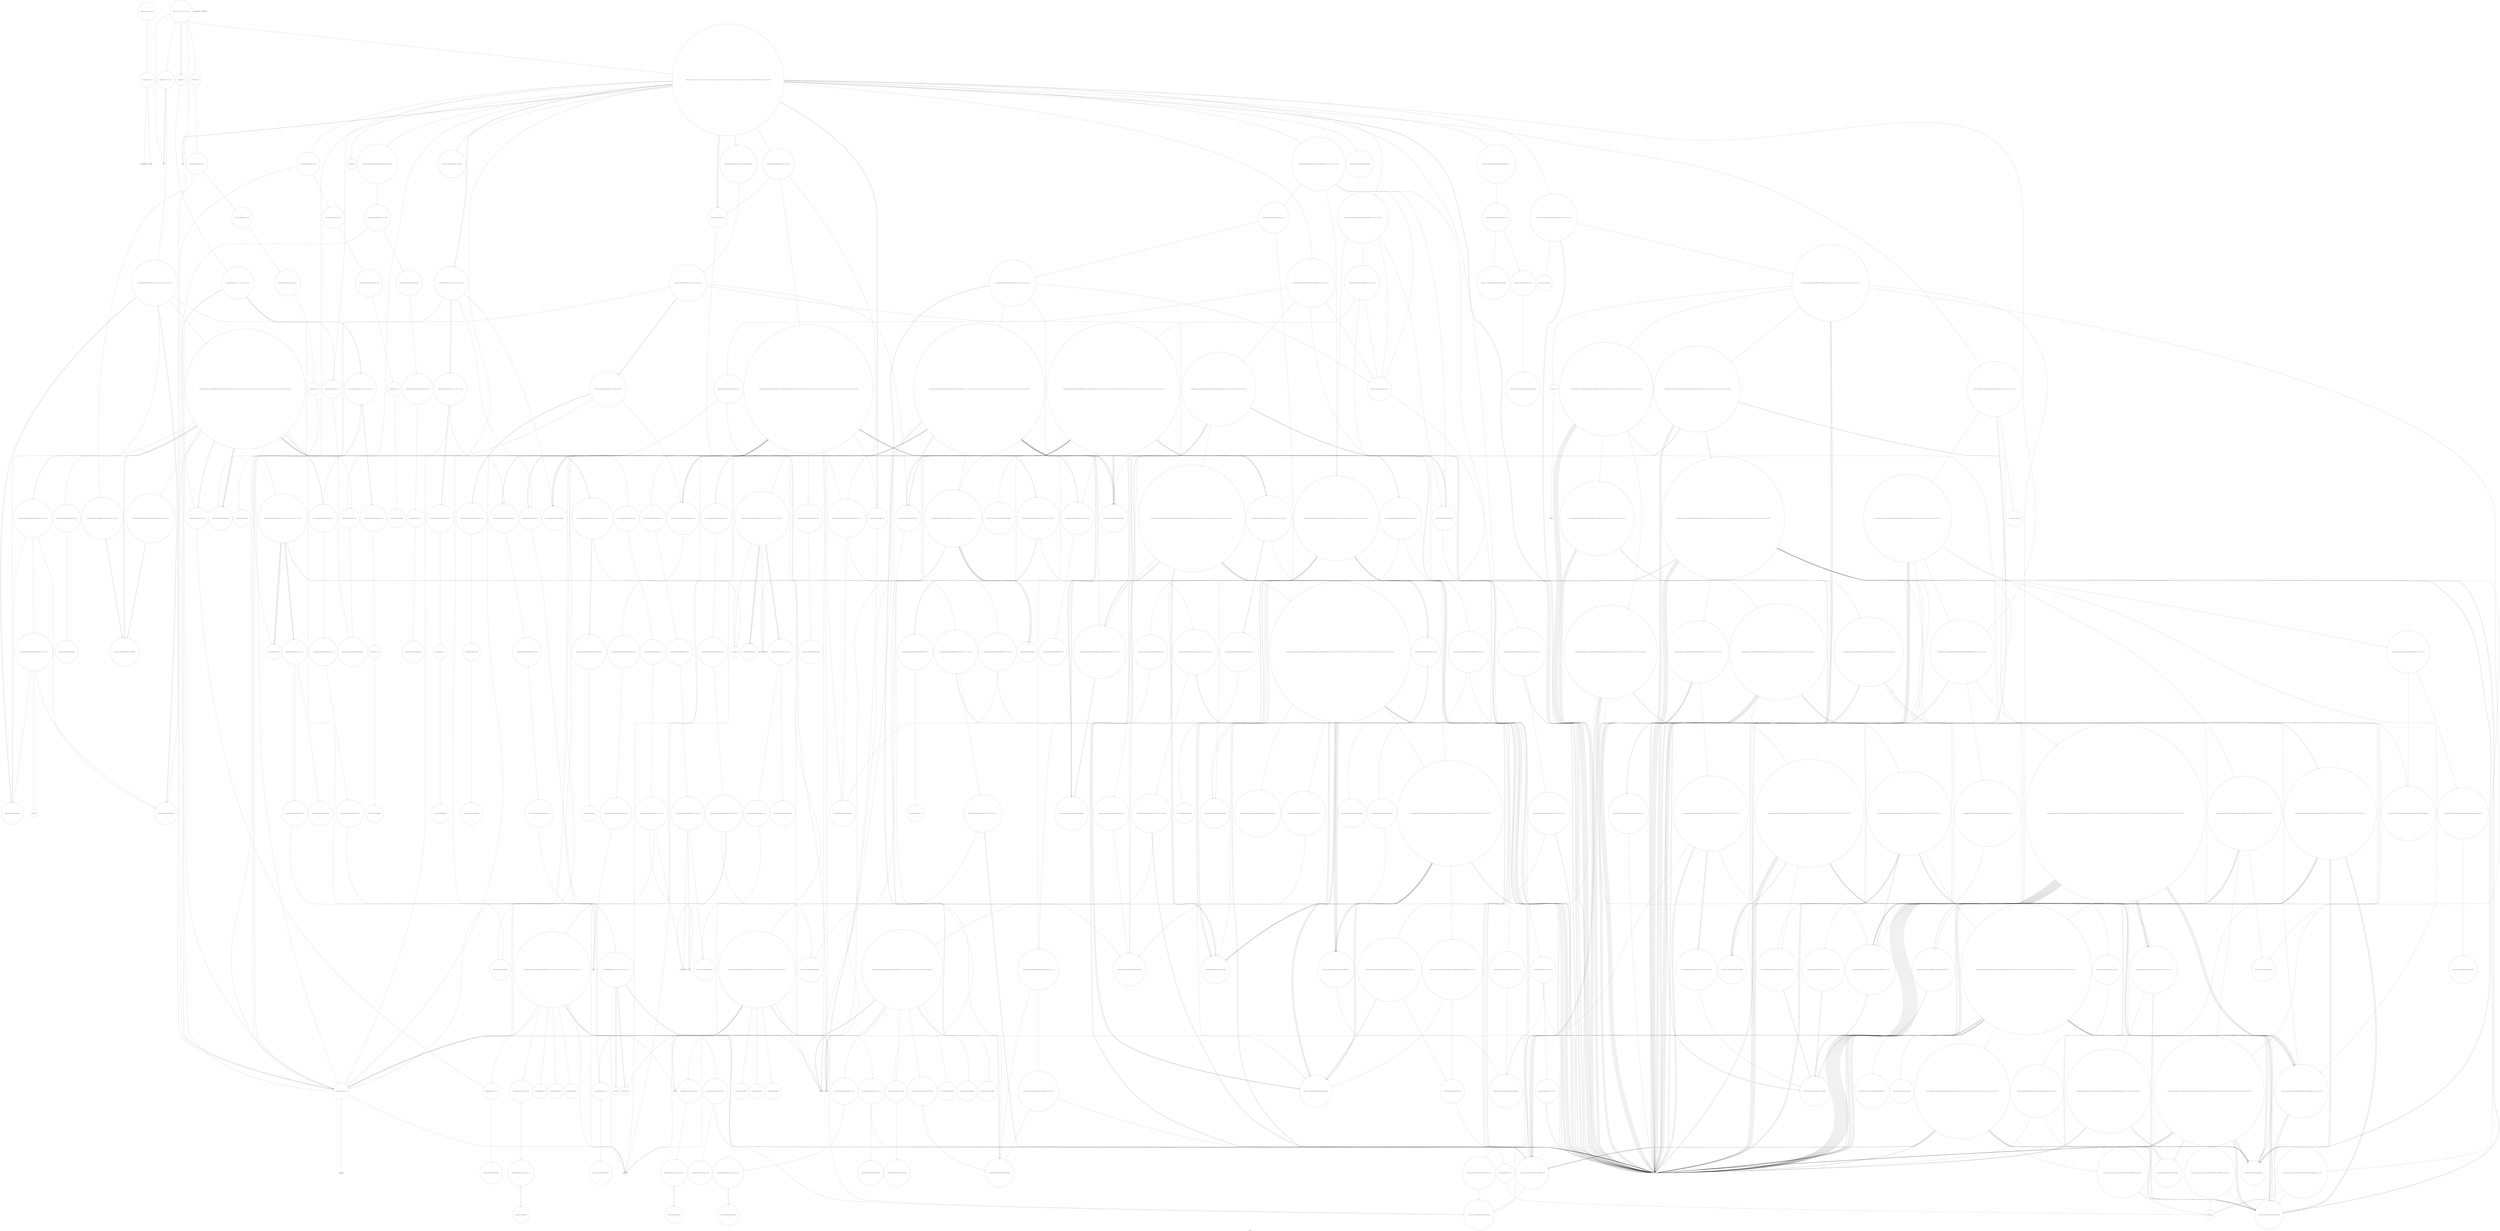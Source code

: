 digraph "Call Graph" {
	label="Call Graph";

	Node0x55d2a8628550 [shape=record,shape=circle,label="{__cxx_global_var_init|{<s0>1|<s1>2}}"];
	Node0x55d2a8628550:s0 -> Node0x55d2a86285d0[color=black];
	Node0x55d2a8628550:s1 -> Node0x55d2a8e13850[color=black];
	Node0x55d2a8e1fab0 [shape=record,shape=circle,label="{_ZNSt6vectorI13DownUpSegmentSaIS0_EE17_M_realloc_insertIJS0_EEEvN9__gnu_cxx17__normal_iteratorIPS0_S2_EEDpOT_|{<s0>727|<s1>728|<s2>729|<s3>730|<s4>731|<s5>732|<s6>733|<s7>734|<s8>735|<s9>736|<s10>737|<s11>738|<s12>739|<s13>740|<s14>741|<s15>742|<s16>743|<s17>744|<s18>745|<s19>746|<s20>747|<s21>748|<s22>749}}"];
	Node0x55d2a8e1fab0:s0 -> Node0x55d2a8e1a210[color=black];
	Node0x55d2a8e1fab0:s1 -> Node0x55d2a8e19f10[color=black];
	Node0x55d2a8e1fab0:s2 -> Node0x55d2a8e1a290[color=black];
	Node0x55d2a8e1fab0:s3 -> Node0x55d2a8e1a310[color=black];
	Node0x55d2a8e1fab0:s4 -> Node0x55d2a8e1b010[color=black];
	Node0x55d2a8e1fab0:s5 -> Node0x55d2a8e1fa30[color=black];
	Node0x55d2a8e1fab0:s6 -> Node0x55d2a8e1a410[color=black];
	Node0x55d2a8e1fab0:s7 -> Node0x55d2a8e1a490[color=black];
	Node0x55d2a8e1fab0:s8 -> Node0x55d2a8e1a390[color=black];
	Node0x55d2a8e1fab0:s9 -> Node0x55d2a8e1a410[color=black];
	Node0x55d2a8e1fab0:s10 -> Node0x55d2a8e1a490[color=black];
	Node0x55d2a8e1fab0:s11 -> Node0x55d2a8e1a390[color=black];
	Node0x55d2a8e1fab0:s12 -> Node0x55d2a8e13e50[color=black];
	Node0x55d2a8e1fab0:s13 -> Node0x55d2a8e1a510[color=black];
	Node0x55d2a8e1fab0:s14 -> Node0x55d2a8e14a50[color=black];
	Node0x55d2a8e1fab0:s15 -> Node0x55d2a8e1a490[color=black];
	Node0x55d2a8e1fab0:s16 -> Node0x55d2a8e1a590[color=black];
	Node0x55d2a8e1fab0:s17 -> Node0x55d2a8e1a610[color=black];
	Node0x55d2a8e1fab0:s18 -> Node0x55d2a8e149d0[color=black];
	Node0x55d2a8e1fab0:s19 -> Node0x55d2a8e1a490[color=black];
	Node0x55d2a8e1fab0:s20 -> Node0x55d2a8e1a590[color=black];
	Node0x55d2a8e1fab0:s21 -> Node0x55d2a8e1a610[color=black];
	Node0x55d2a8e1fab0:s22 -> Node0x55d2a8e13dd0[color=black];
	Node0x55d2a8e1b110 [shape=record,shape=circle,label="{_ZNSt13move_iteratorIP13DownUpSegmentEC2ES1_}"];
	Node0x55d2a8e14f50 [shape=record,shape=circle,label="{_ZNSt6vectorI13DownUpSegmentSaIS0_EEC2Ev|{<s0>197|<s1>198}}"];
	Node0x55d2a8e14f50:s0 -> Node0x55d2a8e14fd0[color=black];
	Node0x55d2a8e14f50:s1 -> Node0x55d2a8e13dd0[color=black];
	Node0x55d2a8e13dd0 [shape=record,shape=circle,label="{__clang_call_terminate|{<s0>49|<s1>50}}"];
	Node0x55d2a8e13dd0:s0 -> Node0x55d2a8e13e50[color=black];
	Node0x55d2a8e13dd0:s1 -> Node0x55d2a8e13ed0[color=black];
	Node0x55d2a8e201b0 [shape=record,shape=circle,label="{_ZNSt12_Vector_baseI5HikerSaIS0_EE12_Vector_implD2Ev|{<s0>780}}"];
	Node0x55d2a8e201b0:s0 -> Node0x55d2a8e20230[color=black];
	Node0x55d2a8e177f0 [shape=record,shape=circle,label="{_ZNK13DownUpSegmentgtERKS_|{<s0>392}}"];
	Node0x55d2a8e177f0:s0 -> Node0x55d2a8e17870[color=black];
	Node0x55d2a8e15650 [shape=record,shape=circle,label="{_ZSt34__uninitialized_move_if_noexcept_aIP8FractionS1_SaIS0_EET0_T_S4_S3_RT1_|{<s0>241|<s1>242|<s2>243}}"];
	Node0x55d2a8e15650:s0 -> Node0x55d2a8e15d50[color=black];
	Node0x55d2a8e15650:s1 -> Node0x55d2a8e15d50[color=black];
	Node0x55d2a8e15650:s2 -> Node0x55d2a8e15cd0[color=black];
	Node0x55d2a8e144d0 [shape=record,shape=circle,label="{_ZNKSt6vectorI5HikerSaIS0_EE12_M_check_lenEmPKc|{<s0>91|<s1>92|<s2>93|<s3>94|<s4>95|<s5>96|<s6>97|<s7>98|<s8>99}}"];
	Node0x55d2a8e144d0:s0 -> Node0x55d2a8e14ad0[color=black];
	Node0x55d2a8e144d0:s1 -> Node0x55d2a8e14b50[color=black];
	Node0x55d2a8e144d0:s2 -> Node0x55d2a8e14bd0[color=black];
	Node0x55d2a8e144d0:s3 -> Node0x55d2a8e14b50[color=black];
	Node0x55d2a8e144d0:s4 -> Node0x55d2a8e14b50[color=black];
	Node0x55d2a8e144d0:s5 -> Node0x55d2a8e14c50[color=black];
	Node0x55d2a8e144d0:s6 -> Node0x55d2a8e14b50[color=black];
	Node0x55d2a8e144d0:s7 -> Node0x55d2a8e14ad0[color=black];
	Node0x55d2a8e144d0:s8 -> Node0x55d2a8e14ad0[color=black];
	Node0x55d2a8e17ef0 [shape=record,shape=circle,label="{_ZNK9__gnu_cxx5__ops15_Iter_less_iterclINS_17__normal_iteratorIP8FractionSt6vectorIS4_SaIS4_EEEES9_EEbT_T0_|{<s0>476|<s1>477|<s2>478}}"];
	Node0x55d2a8e17ef0:s0 -> Node0x55d2a8e18170[color=black];
	Node0x55d2a8e17ef0:s1 -> Node0x55d2a8e18170[color=black];
	Node0x55d2a8e17ef0:s2 -> Node0x55d2a8e17870[color=black];
	Node0x55d2a8e15d50 [shape=record,shape=circle,label="{_ZSt32__make_move_if_noexcept_iteratorI8FractionSt13move_iteratorIPS0_EET0_PT_|{<s0>257}}"];
	Node0x55d2a8e15d50:s0 -> Node0x55d2a8e19c10[color=black];
	Node0x55d2a8e14bd0 [shape=record,shape=Mrecord,label="{_ZSt20__throw_length_errorPKc}"];
	Node0x55d2a8e185f0 [shape=record,shape=circle,label="{_ZNK9__gnu_cxx17__normal_iteratorIP8FractionSt6vectorIS1_SaIS1_EEEmiEl|{<s0>560}}"];
	Node0x55d2a8e185f0:s0 -> Node0x55d2a8e18270[color=black];
	Node0x55d2a8e19c90 [shape=record,shape=circle,label="{_ZN9__gnu_cxx13new_allocatorI8FractionE7destroyIS1_EEvPT_}"];
	Node0x55d2a8e162f0 [shape=record,shape=circle,label="{_ZNSt20__uninitialized_copyILb0EE13__uninit_copyISt13move_iteratorIP5HikerES4_EET0_T_S7_S6_|{<s0>124|<s1>125|<s2>126|<s3>127|<s4>128|<s5>129|<s6>130|<s7>131|<s8>132|<s9>133|<s10>134}}"];
	Node0x55d2a8e162f0:s0 -> Node0x55d2a8e16370[color=black];
	Node0x55d2a8e162f0:s1 -> Node0x55d2a8e16470[color=black];
	Node0x55d2a8e162f0:s2 -> Node0x55d2a8e164f0[color=black];
	Node0x55d2a8e162f0:s3 -> Node0x55d2a8e163f0[color=black];
	Node0x55d2a8e162f0:s4 -> Node0x55d2a8e16570[color=black];
	Node0x55d2a8e162f0:s5 -> Node0x55d2a8e13e50[color=black];
	Node0x55d2a8e162f0:s6 -> Node0x55d2a8e165f0[color=black];
	Node0x55d2a8e162f0:s7 -> Node0x55d2a8e149d0[color=black];
	Node0x55d2a8e162f0:s8 -> Node0x55d2a8e14a50[color=black];
	Node0x55d2a8e162f0:s9 -> Node0x55d2a8e16670[color=black];
	Node0x55d2a8e162f0:s10 -> Node0x55d2a8e13dd0[color=black];
	Node0x55d2a8e18cf0 [shape=record,shape=circle,label="{_ZSt12__niter_baseIP8FractionSt6vectorIS0_SaIS0_EEET_N9__gnu_cxx17__normal_iteratorIS5_T0_EE|{<s0>645}}"];
	Node0x55d2a8e18cf0:s0 -> Node0x55d2a8e156d0[color=black];
	Node0x55d2a8e1a390 [shape=record,shape=circle,label="{_ZSt34__uninitialized_move_if_noexcept_aIP13DownUpSegmentS1_SaIS0_EET0_T_S4_S3_RT1_|{<s0>335|<s1>336|<s2>337}}"];
	Node0x55d2a8e1a390:s0 -> Node0x55d2a8e1aa90[color=black];
	Node0x55d2a8e1a390:s1 -> Node0x55d2a8e1aa90[color=black];
	Node0x55d2a8e1a390:s2 -> Node0x55d2a8e1aa10[color=black];
	Node0x55d2a8e169f0 [shape=record,shape=circle,label="{_ZNSt16allocator_traitsISaI5HikerEE10deallocateERS1_PS0_m|{<s0>141}}"];
	Node0x55d2a8e169f0:s0 -> Node0x55d2a8e16a70[color=black];
	Node0x55d2a8e193f0 [shape=record,shape=circle,label="{_ZSt4moveIRN9__gnu_cxx5__ops15_Iter_comp_iterISt7greaterI13DownUpSegmentEEEEONSt16remove_referenceIT_E4typeEOS9_}"];
	Node0x55d2a8e1aa90 [shape=record,shape=circle,label="{_ZSt32__make_move_if_noexcept_iteratorI13DownUpSegmentSt13move_iteratorIPS0_EET0_PT_|{<s0>351}}"];
	Node0x55d2a8e1aa90:s0 -> Node0x55d2a8e1b110[color=black];
	Node0x55d2a8e170f0 [shape=record,shape=circle,label="{_ZNKSt14priority_queueI13DownUpSegmentSt6vectorIS0_SaIS0_EESt7greaterIS0_EE3topEv|{<s0>167}}"];
	Node0x55d2a8e170f0:s0 -> Node0x55d2a8e18e70[color=black];
	Node0x55d2a86285d0 [shape=record,shape=Mrecord,label="{_ZNSt8ios_base4InitC1Ev}"];
	Node0x55d2a8e1fb30 [shape=record,shape=circle,label="{_ZN9__gnu_cxx13new_allocatorI13DownUpSegmentE9constructIS1_JS1_EEEvPT_DpOT0_|{<s0>750|<s1>751}}"];
	Node0x55d2a8e1fb30:s0 -> Node0x55d2a8e1b010[color=black];
	Node0x55d2a8e1fb30:s1 -> Node0x55d2a8e16270[color=black];
	Node0x55d2a8e1b190 [shape=record,shape=circle,label="{_ZN9__gnu_cxx13new_allocatorI13DownUpSegmentE7destroyIS1_EEvPT_}"];
	Node0x55d2a8e14fd0 [shape=record,shape=circle,label="{_ZNSt12_Vector_baseI13DownUpSegmentSaIS0_EEC2Ev|{<s0>199}}"];
	Node0x55d2a8e14fd0:s0 -> Node0x55d2a8e15050[color=black];
	Node0x55d2a8e13e50 [shape=record,shape=Mrecord,label="{__cxa_begin_catch}"];
	Node0x55d2a8e20230 [shape=record,shape=circle,label="{_ZNSaI5HikerED2Ev|{<s0>781}}"];
	Node0x55d2a8e20230:s0 -> Node0x55d2a8e202b0[color=black];
	Node0x55d2a8e17870 [shape=record,shape=circle,label="{_ZNK8FractionltERKS_}"];
	Node0x55d2a8e156d0 [shape=record,shape=circle,label="{_ZNK9__gnu_cxx17__normal_iteratorIP8FractionSt6vectorIS1_SaIS1_EEE4baseEv}"];
	Node0x55d2a8e14550 [shape=record,shape=circle,label="{_ZN9__gnu_cxxmiIP5HikerSt6vectorIS1_SaIS1_EEEENS_17__normal_iteratorIT_T0_E15difference_typeERKS9_SC_|{<s0>100|<s1>101}}"];
	Node0x55d2a8e14550:s0 -> Node0x55d2a8e14750[color=black];
	Node0x55d2a8e14550:s1 -> Node0x55d2a8e14750[color=black];
	Node0x55d2a8e17f70 [shape=record,shape=circle,label="{_ZSt10__pop_heapIN9__gnu_cxx17__normal_iteratorIP8FractionSt6vectorIS2_SaIS2_EEEENS0_5__ops15_Iter_less_iterEEvT_SA_SA_RT0_|{<s0>479|<s1>480|<s2>481|<s3>482|<s4>483|<s5>484|<s6>485|<s7>486|<s8>487|<s9>488|<s10>489|<s11>490}}"];
	Node0x55d2a8e17f70:s0 -> Node0x55d2a8e18170[color=black];
	Node0x55d2a8e17f70:s1 -> Node0x55d2a8e18070[color=black];
	Node0x55d2a8e17f70:s2 -> Node0x55d2a8e16270[color=black];
	Node0x55d2a8e17f70:s3 -> Node0x55d2a8e18170[color=black];
	Node0x55d2a8e17f70:s4 -> Node0x55d2a8e18070[color=black];
	Node0x55d2a8e17f70:s5 -> Node0x55d2a8e18170[color=black];
	Node0x55d2a8e17f70:s6 -> Node0x55d2a8e16270[color=black];
	Node0x55d2a8e17f70:s7 -> Node0x55d2a8e16270[color=black];
	Node0x55d2a8e17f70:s8 -> Node0x55d2a8e15550[color=black];
	Node0x55d2a8e17f70:s9 -> Node0x55d2a8e18070[color=black];
	Node0x55d2a8e17f70:s10 -> Node0x55d2a8e16270[color=black];
	Node0x55d2a8e17f70:s11 -> Node0x55d2a8e181f0[color=black];
	Node0x55d2a8e15dd0 [shape=record,shape=circle,label="{_ZSt18uninitialized_copyISt13move_iteratorIP8FractionES2_ET0_T_S5_S4_|{<s0>258|<s1>259|<s2>260}}"];
	Node0x55d2a8e15dd0:s0 -> Node0x55d2a8e16270[color=black];
	Node0x55d2a8e15dd0:s1 -> Node0x55d2a8e16270[color=black];
	Node0x55d2a8e15dd0:s2 -> Node0x55d2a8e15e50[color=black];
	Node0x55d2a8e14c50 [shape=record,shape=circle,label="{_ZSt3maxImERKT_S2_S2_}"];
	Node0x55d2a8e18670 [shape=record,shape=circle,label="{_ZSt21__unguarded_partitionIN9__gnu_cxx17__normal_iteratorIP8FractionSt6vectorIS2_SaIS2_EEEENS0_5__ops15_Iter_less_iterEET_SA_SA_SA_T0_|{<s0>561|<s1>562|<s2>563|<s3>564|<s4>565|<s5>566|<s6>567|<s7>568|<s8>569|<s9>570|<s10>571|<s11>572|<s12>573|<s13>574|<s14>575}}"];
	Node0x55d2a8e18670:s0 -> Node0x55d2a8e16270[color=black];
	Node0x55d2a8e18670:s1 -> Node0x55d2a8e16270[color=black];
	Node0x55d2a8e18670:s2 -> Node0x55d2a8e17ef0[color=black];
	Node0x55d2a8e18670:s3 -> Node0x55d2a8e17ff0[color=black];
	Node0x55d2a8e18670:s4 -> Node0x55d2a8e184f0[color=black];
	Node0x55d2a8e18670:s5 -> Node0x55d2a8e16270[color=black];
	Node0x55d2a8e18670:s6 -> Node0x55d2a8e16270[color=black];
	Node0x55d2a8e18670:s7 -> Node0x55d2a8e17ef0[color=black];
	Node0x55d2a8e18670:s8 -> Node0x55d2a8e184f0[color=black];
	Node0x55d2a8e18670:s9 -> Node0x55d2a8e17e70[color=black];
	Node0x55d2a8e18670:s10 -> Node0x55d2a8e16270[color=black];
	Node0x55d2a8e18670:s11 -> Node0x55d2a8e16270[color=black];
	Node0x55d2a8e18670:s12 -> Node0x55d2a8e16270[color=black];
	Node0x55d2a8e18670:s13 -> Node0x55d2a8e186f0[color=black];
	Node0x55d2a8e18670:s14 -> Node0x55d2a8e17ff0[color=black];
	Node0x55d2a8e19d10 [shape=record,shape=circle,label="{_ZNSt16allocator_traitsISaI8FractionEE10deallocateERS1_PS0_m|{<s0>278}}"];
	Node0x55d2a8e19d10:s0 -> Node0x55d2a8e19d90[color=black];
	Node0x55d2a8e16370 [shape=record,shape=circle,label="{_ZStneIP5HikerEbRKSt13move_iteratorIT_ES6_|{<s0>135}}"];
	Node0x55d2a8e16370:s0 -> Node0x55d2a8e166f0[color=black];
	Node0x55d2a8e18d70 [shape=record,shape=circle,label="{_ZNSt20__copy_move_backwardILb1ELb0ESt26random_access_iterator_tagE13__copy_move_bIP8FractionS4_EET0_T_S6_S5_|{<s0>646|<s1>647}}"];
	Node0x55d2a8e18d70:s0 -> Node0x55d2a8e18070[color=black];
	Node0x55d2a8e18d70:s1 -> Node0x55d2a8e16270[color=black];
	Node0x55d2a8e1a410 [shape=record,shape=circle,label="{_ZNK9__gnu_cxx17__normal_iteratorIP13DownUpSegmentSt6vectorIS1_SaIS1_EEE4baseEv}"];
	Node0x55d2a8e16a70 [shape=record,shape=circle,label="{_ZN9__gnu_cxx13new_allocatorI5HikerE10deallocateEPS1_m|{<s0>142}}"];
	Node0x55d2a8e16a70:s0 -> Node0x55d2a8e16af0[color=black];
	Node0x55d2a8e19470 [shape=record,shape=circle,label="{_ZN9__gnu_cxx5__ops14_Iter_comp_valISt7greaterI13DownUpSegmentEEC2EONS0_15_Iter_comp_iterIS4_EE|{<s0>701}}"];
	Node0x55d2a8e19470:s0 -> Node0x55d2a8e1b310[color=black];
	Node0x55d2a8e1ab10 [shape=record,shape=circle,label="{_ZSt18uninitialized_copyISt13move_iteratorIP13DownUpSegmentES2_ET0_T_S5_S4_|{<s0>352|<s1>353|<s2>354}}"];
	Node0x55d2a8e1ab10:s0 -> Node0x55d2a8e16270[color=black];
	Node0x55d2a8e1ab10:s1 -> Node0x55d2a8e16270[color=black];
	Node0x55d2a8e1ab10:s2 -> Node0x55d2a8e1ab90[color=black];
	Node0x55d2a8e17170 [shape=record,shape=circle,label="{_ZNSt14priority_queueI13DownUpSegmentSt6vectorIS0_SaIS0_EESt7greaterIS0_EE3popEv|{<s0>168|<s1>169|<s2>170|<s3>171}}"];
	Node0x55d2a8e17170:s0 -> Node0x55d2a8e19f10[color=black];
	Node0x55d2a8e17170:s1 -> Node0x55d2a8e19f90[color=black];
	Node0x55d2a8e17170:s2 -> Node0x55d2a8e19070[color=black];
	Node0x55d2a8e17170:s3 -> Node0x55d2a8e190f0[color=black];
	Node0x55d2a8e137d0 [shape=record,shape=Mrecord,label="{_ZNSt8ios_base4InitD1Ev}"];
	Node0x55d2a8e1fbb0 [shape=record,shape=circle,label="{_ZN13DownUpSegmentC2E8FractionS0_|{<s0>752|<s1>753}}"];
	Node0x55d2a8e1fbb0:s0 -> Node0x55d2a8e16270[color=black];
	Node0x55d2a8e1fbb0:s1 -> Node0x55d2a8e16270[color=black];
	Node0x55d2a8e1b210 [shape=record,shape=circle,label="{_ZNSt16allocator_traitsISaI13DownUpSegmentEE10deallocateERS1_PS0_m|{<s0>372}}"];
	Node0x55d2a8e1b210:s0 -> Node0x55d2a8e1b290[color=black];
	Node0x55d2a8e15050 [shape=record,shape=circle,label="{_ZNSt12_Vector_baseI13DownUpSegmentSaIS0_EE12_Vector_implC2Ev|{<s0>200}}"];
	Node0x55d2a8e15050:s0 -> Node0x55d2a8e150d0[color=black];
	Node0x55d2a8e13ed0 [shape=record,shape=Mrecord,label="{_ZSt9terminatev}"];
	Node0x55d2a8e202b0 [shape=record,shape=circle,label="{_ZN9__gnu_cxx13new_allocatorI5HikerED2Ev}"];
	Node0x55d2a8e178f0 [shape=record,shape=circle,label="{_ZSt6__sortIN9__gnu_cxx17__normal_iteratorIP8FractionSt6vectorIS2_SaIS2_EEEENS0_5__ops15_Iter_less_iterEEvT_SA_T0_|{<s0>393|<s1>394|<s2>395|<s3>396|<s4>397|<s5>398|<s6>399|<s7>400|<s8>401}}"];
	Node0x55d2a8e178f0:s0 -> Node0x55d2a8e179f0[color=black];
	Node0x55d2a8e178f0:s1 -> Node0x55d2a8e16270[color=black];
	Node0x55d2a8e178f0:s2 -> Node0x55d2a8e16270[color=black];
	Node0x55d2a8e178f0:s3 -> Node0x55d2a8e15550[color=black];
	Node0x55d2a8e178f0:s4 -> Node0x55d2a8e17af0[color=black];
	Node0x55d2a8e178f0:s5 -> Node0x55d2a8e17a70[color=black];
	Node0x55d2a8e178f0:s6 -> Node0x55d2a8e16270[color=black];
	Node0x55d2a8e178f0:s7 -> Node0x55d2a8e16270[color=black];
	Node0x55d2a8e178f0:s8 -> Node0x55d2a8e17b70[color=black];
	Node0x55d2a8e15750 [shape=record,shape=circle,label="{_ZNSt12_Vector_baseI8FractionSaIS0_EE19_M_get_Tp_allocatorEv}"];
	Node0x55d2a8e145d0 [shape=record,shape=circle,label="{_ZNSt6vectorI5HikerSaIS0_EE5beginEv|{<s0>102}}"];
	Node0x55d2a8e145d0:s0 -> Node0x55d2a8e14e50[color=black];
	Node0x55d2a8e17ff0 [shape=record,shape=circle,label="{_ZN9__gnu_cxx17__normal_iteratorIP8FractionSt6vectorIS1_SaIS1_EEEppEv}"];
	Node0x55d2a8e15e50 [shape=record,shape=circle,label="{_ZNSt20__uninitialized_copyILb0EE13__uninit_copyISt13move_iteratorIP8FractionES4_EET0_T_S7_S6_|{<s0>261|<s1>262|<s2>263|<s3>264|<s4>265|<s5>266|<s6>267|<s7>268|<s8>269|<s9>270|<s10>271}}"];
	Node0x55d2a8e15e50:s0 -> Node0x55d2a8e19710[color=black];
	Node0x55d2a8e15e50:s1 -> Node0x55d2a8e19810[color=black];
	Node0x55d2a8e15e50:s2 -> Node0x55d2a8e19890[color=black];
	Node0x55d2a8e15e50:s3 -> Node0x55d2a8e19790[color=black];
	Node0x55d2a8e15e50:s4 -> Node0x55d2a8e19910[color=black];
	Node0x55d2a8e15e50:s5 -> Node0x55d2a8e13e50[color=black];
	Node0x55d2a8e15e50:s6 -> Node0x55d2a8e19990[color=black];
	Node0x55d2a8e15e50:s7 -> Node0x55d2a8e149d0[color=black];
	Node0x55d2a8e15e50:s8 -> Node0x55d2a8e14a50[color=black];
	Node0x55d2a8e15e50:s9 -> Node0x55d2a8e16670[color=black];
	Node0x55d2a8e15e50:s10 -> Node0x55d2a8e13dd0[color=black];
	Node0x55d2a8e14cd0 [shape=record,shape=circle,label="{_ZNSt16allocator_traitsISaI5HikerEE8max_sizeERKS1_|{<s0>112}}"];
	Node0x55d2a8e14cd0:s0 -> Node0x55d2a8e14dd0[color=black];
	Node0x55d2a8e186f0 [shape=record,shape=circle,label="{_ZSt9iter_swapIN9__gnu_cxx17__normal_iteratorIP8FractionSt6vectorIS2_SaIS2_EEEES7_EvT_T0_|{<s0>576|<s1>577|<s2>578}}"];
	Node0x55d2a8e186f0:s0 -> Node0x55d2a8e18170[color=black];
	Node0x55d2a8e186f0:s1 -> Node0x55d2a8e18170[color=black];
	Node0x55d2a8e186f0:s2 -> Node0x55d2a8e18770[color=black];
	Node0x55d2a8e19d90 [shape=record,shape=circle,label="{_ZN9__gnu_cxx13new_allocatorI8FractionE10deallocateEPS1_m|{<s0>279}}"];
	Node0x55d2a8e19d90:s0 -> Node0x55d2a8e16af0[color=black];
	Node0x55d2a8e163f0 [shape=record,shape=circle,label="{_ZSt10_ConstructI5HikerJS0_EEvPT_DpOT0_|{<s0>136|<s1>137}}"];
	Node0x55d2a8e163f0:s0 -> Node0x55d2a8e167f0[color=black];
	Node0x55d2a8e163f0:s1 -> Node0x55d2a8e16270[color=black];
	Node0x55d2a8e18df0 [shape=record,shape=circle,label="{_ZNK9__gnu_cxx5__ops14_Val_less_iterclI8FractionNS_17__normal_iteratorIPS3_St6vectorIS3_SaIS3_EEEEEEbRT_T0_|{<s0>648|<s1>649}}"];
	Node0x55d2a8e18df0:s0 -> Node0x55d2a8e18170[color=black];
	Node0x55d2a8e18df0:s1 -> Node0x55d2a8e17870[color=black];
	Node0x55d2a8e1a490 [shape=record,shape=circle,label="{_ZNSt12_Vector_baseI13DownUpSegmentSaIS0_EE19_M_get_Tp_allocatorEv}"];
	Node0x55d2a8e16af0 [shape=record,shape=Mrecord,label="{_ZdlPv}"];
	Node0x55d2a8e194f0 [shape=record,shape=circle,label="{_ZSt10__distanceIN9__gnu_cxx17__normal_iteratorIP8FractionSt6vectorIS2_SaIS2_EEEEENSt15iterator_traitsIT_E15difference_typeES9_S9_St26random_access_iterator_tag|{<s0>702}}"];
	Node0x55d2a8e194f0:s0 -> Node0x55d2a8e15550[color=black];
	Node0x55d2a8e1ab90 [shape=record,shape=circle,label="{_ZNSt20__uninitialized_copyILb0EE13__uninit_copyISt13move_iteratorIP13DownUpSegmentES4_EET0_T_S7_S6_|{<s0>355|<s1>356|<s2>357|<s3>358|<s4>359|<s5>360|<s6>361|<s7>362|<s8>363|<s9>364|<s10>365}}"];
	Node0x55d2a8e1ab90:s0 -> Node0x55d2a8e1ac10[color=black];
	Node0x55d2a8e1ab90:s1 -> Node0x55d2a8e1ad10[color=black];
	Node0x55d2a8e1ab90:s2 -> Node0x55d2a8e1ad90[color=black];
	Node0x55d2a8e1ab90:s3 -> Node0x55d2a8e1ac90[color=black];
	Node0x55d2a8e1ab90:s4 -> Node0x55d2a8e1ae10[color=black];
	Node0x55d2a8e1ab90:s5 -> Node0x55d2a8e13e50[color=black];
	Node0x55d2a8e1ab90:s6 -> Node0x55d2a8e1ae90[color=black];
	Node0x55d2a8e1ab90:s7 -> Node0x55d2a8e149d0[color=black];
	Node0x55d2a8e1ab90:s8 -> Node0x55d2a8e14a50[color=black];
	Node0x55d2a8e1ab90:s9 -> Node0x55d2a8e16670[color=black];
	Node0x55d2a8e1ab90:s10 -> Node0x55d2a8e13dd0[color=black];
	Node0x55d2a8e171f0 [shape=record,shape=circle,label="{_ZSt8distanceIN9__gnu_cxx17__normal_iteratorIP8FractionSt6vectorIS2_SaIS2_EEEEENSt15iterator_traitsIT_E15difference_typeES9_S9_|{<s0>172|<s1>173|<s2>174|<s3>175}}"];
	Node0x55d2a8e171f0:s0 -> Node0x55d2a8e16270[color=black];
	Node0x55d2a8e171f0:s1 -> Node0x55d2a8e16270[color=black];
	Node0x55d2a8e171f0:s2 -> Node0x55d2a8e19570[color=black];
	Node0x55d2a8e171f0:s3 -> Node0x55d2a8e194f0[color=black];
	Node0x55d2a8e13850 [shape=record,shape=Mrecord,label="{__cxa_atexit}"];
	Node0x55d2a8e1fc30 [shape=record,shape=circle,label="{_ZNSt6vectorI13DownUpSegmentSaIS0_EED2Ev|{<s0>754|<s1>755|<s2>756|<s3>757|<s4>758}}"];
	Node0x55d2a8e1fc30:s0 -> Node0x55d2a8e1a490[color=black];
	Node0x55d2a8e1fc30:s1 -> Node0x55d2a8e1a590[color=black];
	Node0x55d2a8e1fc30:s2 -> Node0x55d2a8e1fcb0[color=black];
	Node0x55d2a8e1fc30:s3 -> Node0x55d2a8e1fcb0[color=black];
	Node0x55d2a8e1fc30:s4 -> Node0x55d2a8e13dd0[color=black];
	Node0x55d2a8e1b290 [shape=record,shape=circle,label="{_ZN9__gnu_cxx13new_allocatorI13DownUpSegmentE10deallocateEPS1_m|{<s0>373}}"];
	Node0x55d2a8e1b290:s0 -> Node0x55d2a8e16af0[color=black];
	Node0x55d2a8e150d0 [shape=record,shape=circle,label="{_ZNSaI13DownUpSegmentEC2Ev|{<s0>201}}"];
	Node0x55d2a8e150d0:s0 -> Node0x55d2a8e15150[color=black];
	Node0x55d2a8e13f50 [shape=record,shape=circle,label="{_ZNSt12_Vector_baseI5HikerSaIS0_EE12_Vector_implC2Ev|{<s0>51}}"];
	Node0x55d2a8e13f50:s0 -> Node0x55d2a8e13fd0[color=black];
	Node0x55d2a8e20330 [shape=record,shape=circle,label="{_GLOBAL__sub_I_mnbvmar_2_1.cpp|{<s0>782}}"];
	Node0x55d2a8e20330:s0 -> Node0x55d2a8628550[color=black];
	Node0x55d2a8e17970 [shape=record,shape=circle,label="{_ZN9__gnu_cxx5__ops16__iter_less_iterEv}"];
	Node0x55d2a8e157d0 [shape=record,shape=circle,label="{_ZNSt16allocator_traitsISaI8FractionEE7destroyIS0_EEvRS1_PT_|{<s0>244}}"];
	Node0x55d2a8e157d0:s0 -> Node0x55d2a8e19c90[color=black];
	Node0x55d2a8e14650 [shape=record,shape=circle,label="{_ZNSt12_Vector_baseI5HikerSaIS0_EE11_M_allocateEm|{<s0>103}}"];
	Node0x55d2a8e14650:s0 -> Node0x55d2a8e15ef0[color=black];
	Node0x55d2a8e18070 [shape=record,shape=circle,label="{_ZSt4moveIR8FractionEONSt16remove_referenceIT_E4typeEOS3_}"];
	Node0x55d2a8e19710 [shape=record,shape=circle,label="{_ZStneIP8FractionEbRKSt13move_iteratorIT_ES6_|{<s0>272}}"];
	Node0x55d2a8e19710:s0 -> Node0x55d2a8e19a10[color=black];
	Node0x55d2a8e14d50 [shape=record,shape=circle,label="{_ZNKSt12_Vector_baseI5HikerSaIS0_EE19_M_get_Tp_allocatorEv}"];
	Node0x55d2a8e18770 [shape=record,shape=circle,label="{_ZSt4swapI8FractionENSt9enable_ifIXsr6__and_ISt6__not_ISt15__is_tuple_likeIT_EESt21is_move_constructibleIS4_ESt18is_move_assignableIS4_EEE5valueEvE4typeERS4_SD_|{<s0>579|<s1>580|<s2>581|<s3>582|<s4>583|<s5>584}}"];
	Node0x55d2a8e18770:s0 -> Node0x55d2a8e18070[color=black];
	Node0x55d2a8e18770:s1 -> Node0x55d2a8e16270[color=black];
	Node0x55d2a8e18770:s2 -> Node0x55d2a8e18070[color=black];
	Node0x55d2a8e18770:s3 -> Node0x55d2a8e16270[color=black];
	Node0x55d2a8e18770:s4 -> Node0x55d2a8e18070[color=black];
	Node0x55d2a8e18770:s5 -> Node0x55d2a8e16270[color=black];
	Node0x55d2a8e19e10 [shape=record,shape=circle,label="{_ZNSt6vectorI13DownUpSegmentSaIS0_EE9push_backERKS0_|{<s0>280|<s1>281|<s2>282}}"];
	Node0x55d2a8e19e10:s0 -> Node0x55d2a8e1a010[color=black];
	Node0x55d2a8e19e10:s1 -> Node0x55d2a8e19f90[color=black];
	Node0x55d2a8e19e10:s2 -> Node0x55d2a8e1a090[color=black];
	Node0x55d2a8e16470 [shape=record,shape=circle,label="{_ZSt11__addressofI5HikerEPT_RS1_}"];
	Node0x55d2a8e18e70 [shape=record,shape=circle,label="{_ZNKSt6vectorI13DownUpSegmentSaIS0_EE5frontEv|{<s0>650|<s1>651}}"];
	Node0x55d2a8e18e70:s0 -> Node0x55d2a8e18ef0[color=black];
	Node0x55d2a8e18e70:s1 -> Node0x55d2a8e18f70[color=black];
	Node0x55d2a8e1a510 [shape=record,shape=circle,label="{_ZNSt16allocator_traitsISaI13DownUpSegmentEE7destroyIS0_EEvRS1_PT_|{<s0>338}}"];
	Node0x55d2a8e1a510:s0 -> Node0x55d2a8e1b190[color=black];
	Node0x55d2a8e16b70 [shape=record,shape=circle,label="{_ZNSt6vectorI8FractionSaIS0_EEC2Ev|{<s0>143|<s1>144}}"];
	Node0x55d2a8e16b70:s0 -> Node0x55d2a8e17570[color=black];
	Node0x55d2a8e16b70:s1 -> Node0x55d2a8e13dd0[color=black];
	Node0x55d2a8e19570 [shape=record,shape=circle,label="{_ZSt19__iterator_categoryIN9__gnu_cxx17__normal_iteratorIP8FractionSt6vectorIS2_SaIS2_EEEEENSt15iterator_traitsIT_E17iterator_categoryERKS9_}"];
	Node0x55d2a8e1ac10 [shape=record,shape=circle,label="{_ZStneIP13DownUpSegmentEbRKSt13move_iteratorIT_ES6_|{<s0>366}}"];
	Node0x55d2a8e1ac10:s0 -> Node0x55d2a8e1af10[color=black];
	Node0x55d2a8e17270 [shape=record,shape=circle,label="{_ZSt11lower_boundIN9__gnu_cxx17__normal_iteratorIP8FractionSt6vectorIS2_SaIS2_EEEES2_ET_S8_S8_RKT0_|{<s0>176|<s1>177|<s2>178|<s3>179}}"];
	Node0x55d2a8e17270:s0 -> Node0x55d2a8e16270[color=black];
	Node0x55d2a8e17270:s1 -> Node0x55d2a8e16270[color=black];
	Node0x55d2a8e17270:s2 -> Node0x55d2a8e19670[color=black];
	Node0x55d2a8e17270:s3 -> Node0x55d2a8e195f0[color=black];
	Node0x55d2a8e138d0 [shape=record,shape=circle,label="{main|{<s0>3|<s1>4|<s2>5|<s3>6|<s4>7|<s5>8|<s6>9}}"];
	Node0x55d2a8e138d0:s0 -> Node0x55d2a8e13950[color=black];
	Node0x55d2a8e138d0:s1 -> Node0x55d2a8e139d0[color=black];
	Node0x55d2a8e138d0:s2 -> Node0x55d2a8e13a50[color=black];
	Node0x55d2a8e138d0:s3 -> Node0x55d2a8e13b50[color=black];
	Node0x55d2a8e138d0:s4 -> Node0x55d2a8e13bd0[color=black];
	Node0x55d2a8e138d0:s5 -> Node0x55d2a8e13c50[color=black];
	Node0x55d2a8e138d0:s6 -> Node0x55d2a8e13c50[color=black];
	Node0x55d2a8e1fcb0 [shape=record,shape=circle,label="{_ZNSt12_Vector_baseI13DownUpSegmentSaIS0_EED2Ev|{<s0>759|<s1>760|<s2>761|<s3>762}}"];
	Node0x55d2a8e1fcb0:s0 -> Node0x55d2a8e1a610[color=black];
	Node0x55d2a8e1fcb0:s1 -> Node0x55d2a8e1fd30[color=black];
	Node0x55d2a8e1fcb0:s2 -> Node0x55d2a8e1fd30[color=black];
	Node0x55d2a8e1fcb0:s3 -> Node0x55d2a8e13dd0[color=black];
	Node0x55d2a8e1b310 [shape=record,shape=circle,label="{_ZSt4moveIRSt7greaterI13DownUpSegmentEEONSt16remove_referenceIT_E4typeEOS5_}"];
	Node0x55d2a8e15150 [shape=record,shape=circle,label="{_ZN9__gnu_cxx13new_allocatorI13DownUpSegmentEC2Ev}"];
	Node0x55d2a8e13fd0 [shape=record,shape=circle,label="{_ZNSaI5HikerEC2Ev|{<s0>52}}"];
	Node0x55d2a8e13fd0:s0 -> Node0x55d2a8e14050[color=black];
	Node0x55d2a8e179f0 [shape=record,shape=circle,label="{_ZN9__gnu_cxxneIP8FractionSt6vectorIS1_SaIS1_EEEEbRKNS_17__normal_iteratorIT_T0_EESB_|{<s0>402|<s1>403}}"];
	Node0x55d2a8e179f0:s0 -> Node0x55d2a8e156d0[color=black];
	Node0x55d2a8e179f0:s1 -> Node0x55d2a8e156d0[color=black];
	Node0x55d2a8e15850 [shape=record,shape=circle,label="{_ZSt8_DestroyIP8FractionS0_EvT_S2_RSaIT0_E|{<s0>245}}"];
	Node0x55d2a8e15850:s0 -> Node0x55d2a8e19990[color=black];
	Node0x55d2a8e146d0 [shape=record,shape=circle,label="{_ZSt34__uninitialized_move_if_noexcept_aIP5HikerS1_SaIS0_EET0_T_S4_S3_RT1_|{<s0>104|<s1>105|<s2>106}}"];
	Node0x55d2a8e146d0:s0 -> Node0x55d2a8e16170[color=black];
	Node0x55d2a8e146d0:s1 -> Node0x55d2a8e16170[color=black];
	Node0x55d2a8e146d0:s2 -> Node0x55d2a8e160f0[color=black];
	Node0x55d2a8e180f0 [shape=record,shape=circle,label="{_ZNK9__gnu_cxx17__normal_iteratorIP8FractionSt6vectorIS1_SaIS1_EEEplEl|{<s0>491}}"];
	Node0x55d2a8e180f0:s0 -> Node0x55d2a8e18270[color=black];
	Node0x55d2a8e19790 [shape=record,shape=circle,label="{_ZSt10_ConstructI8FractionJS0_EEvPT_DpOT0_|{<s0>273|<s1>274}}"];
	Node0x55d2a8e19790:s0 -> Node0x55d2a8e19b10[color=black];
	Node0x55d2a8e19790:s1 -> Node0x55d2a8e16270[color=black];
	Node0x55d2a8e14dd0 [shape=record,shape=circle,label="{_ZNK9__gnu_cxx13new_allocatorI5HikerE8max_sizeEv}"];
	Node0x55d2a8e187f0 [shape=record,shape=Mrecord,label="{llvm.ctlz.i64}"];
	Node0x55d2a8e19e90 [shape=record,shape=circle,label="{_ZSt9push_heapIN9__gnu_cxx17__normal_iteratorIP13DownUpSegmentSt6vectorIS2_SaIS2_EEEESt7greaterIS2_EEvT_SA_T0_|{<s0>283|<s1>284|<s2>285|<s3>286|<s4>287|<s5>288|<s6>289|<s7>290|<s8>291|<s9>292|<s10>293}}"];
	Node0x55d2a8e19e90:s0 -> Node0x55d2a8e1b310[color=black];
	Node0x55d2a8e19e90:s1 -> Node0x55d2a8e1b390[color=black];
	Node0x55d2a8e19e90:s2 -> Node0x55d2a8e1b490[color=black];
	Node0x55d2a8e19e90:s3 -> Node0x55d2a8e1b510[color=black];
	Node0x55d2a8e19e90:s4 -> Node0x55d2a8e1b410[color=black];
	Node0x55d2a8e19e90:s5 -> Node0x55d2a8e16270[color=black];
	Node0x55d2a8e19e90:s6 -> Node0x55d2a8e16270[color=black];
	Node0x55d2a8e19e90:s7 -> Node0x55d2a8e1a290[color=black];
	Node0x55d2a8e19e90:s8 -> Node0x55d2a8e1b410[color=black];
	Node0x55d2a8e19e90:s9 -> Node0x55d2a8e16270[color=black];
	Node0x55d2a8e19e90:s10 -> Node0x55d2a8e1b590[color=black];
	Node0x55d2a8e164f0 [shape=record,shape=circle,label="{_ZNKSt13move_iteratorIP5HikerEdeEv}"];
	Node0x55d2a8e18ef0 [shape=record,shape=circle,label="{_ZNKSt6vectorI13DownUpSegmentSaIS0_EE5beginEv|{<s0>652}}"];
	Node0x55d2a8e18ef0:s0 -> Node0x55d2a8e18ff0[color=black];
	Node0x55d2a8e1a590 [shape=record,shape=circle,label="{_ZSt8_DestroyIP13DownUpSegmentS0_EvT_S2_RSaIT0_E|{<s0>339}}"];
	Node0x55d2a8e1a590:s0 -> Node0x55d2a8e1ae90[color=black];
	Node0x55d2a8e16bf0 [shape=record,shape=circle,label="{_ZNSt14priority_queueI13DownUpSegmentSt6vectorIS0_SaIS0_EESt7greaterIS0_EEC2IS3_vEEv|{<s0>145}}"];
	Node0x55d2a8e16bf0:s0 -> Node0x55d2a8e14f50[color=black];
	Node0x55d2a8e195f0 [shape=record,shape=circle,label="{_ZSt13__lower_boundIN9__gnu_cxx17__normal_iteratorIP8FractionSt6vectorIS2_SaIS2_EEEES2_NS0_5__ops14_Iter_less_valEET_SA_SA_RKT0_T1_|{<s0>703|<s1>704|<s2>705|<s3>706|<s4>707|<s5>708|<s6>709|<s7>710|<s8>711|<s9>712}}"];
	Node0x55d2a8e195f0:s0 -> Node0x55d2a8e16270[color=black];
	Node0x55d2a8e195f0:s1 -> Node0x55d2a8e16270[color=black];
	Node0x55d2a8e195f0:s2 -> Node0x55d2a8e171f0[color=black];
	Node0x55d2a8e195f0:s3 -> Node0x55d2a8e16270[color=black];
	Node0x55d2a8e195f0:s4 -> Node0x55d2a8e1f730[color=black];
	Node0x55d2a8e195f0:s5 -> Node0x55d2a8e16270[color=black];
	Node0x55d2a8e195f0:s6 -> Node0x55d2a8e1f7b0[color=black];
	Node0x55d2a8e195f0:s7 -> Node0x55d2a8e16270[color=black];
	Node0x55d2a8e195f0:s8 -> Node0x55d2a8e17ff0[color=black];
	Node0x55d2a8e195f0:s9 -> Node0x55d2a8e16270[color=black];
	Node0x55d2a8e1ac90 [shape=record,shape=circle,label="{_ZSt10_ConstructI13DownUpSegmentJS0_EEvPT_DpOT0_|{<s0>367|<s1>368}}"];
	Node0x55d2a8e1ac90:s0 -> Node0x55d2a8e1b010[color=black];
	Node0x55d2a8e1ac90:s1 -> Node0x55d2a8e16270[color=black];
	Node0x55d2a8e172f0 [shape=record,shape=circle,label="{_ZSt3minIiERKT_S2_S2_}"];
	Node0x55d2a8e13950 [shape=record,shape=Mrecord,label="{scanf}"];
	Node0x55d2a8e1fd30 [shape=record,shape=circle,label="{_ZNSt12_Vector_baseI13DownUpSegmentSaIS0_EE12_Vector_implD2Ev|{<s0>763}}"];
	Node0x55d2a8e1fd30:s0 -> Node0x55d2a8e1fdb0[color=black];
	Node0x55d2a8e1b390 [shape=record,shape=circle,label="{_ZN9__gnu_cxx5__ops14_Iter_comp_valISt7greaterI13DownUpSegmentEEC2ES4_|{<s0>374}}"];
	Node0x55d2a8e1b390:s0 -> Node0x55d2a8e1b310[color=black];
	Node0x55d2a8e151d0 [shape=record,shape=circle,label="{_ZN8FractionC2Ev}"];
	Node0x55d2a8e14050 [shape=record,shape=circle,label="{_ZN9__gnu_cxx13new_allocatorI5HikerEC2Ev}"];
	Node0x55d2a8e17a70 [shape=record,shape=circle,label="{_ZSt16__introsort_loopIN9__gnu_cxx17__normal_iteratorIP8FractionSt6vectorIS2_SaIS2_EEEElNS0_5__ops15_Iter_less_iterEEvT_SA_T0_T1_|{<s0>404|<s1>405|<s2>406|<s3>407|<s4>408|<s5>409|<s6>410|<s7>411|<s8>412|<s9>413|<s10>414|<s11>415}}"];
	Node0x55d2a8e17a70:s0 -> Node0x55d2a8e15550[color=black];
	Node0x55d2a8e17a70:s1 -> Node0x55d2a8e16270[color=black];
	Node0x55d2a8e17a70:s2 -> Node0x55d2a8e16270[color=black];
	Node0x55d2a8e17a70:s3 -> Node0x55d2a8e16270[color=black];
	Node0x55d2a8e17a70:s4 -> Node0x55d2a8e17bf0[color=black];
	Node0x55d2a8e17a70:s5 -> Node0x55d2a8e16270[color=black];
	Node0x55d2a8e17a70:s6 -> Node0x55d2a8e16270[color=black];
	Node0x55d2a8e17a70:s7 -> Node0x55d2a8e17c70[color=black];
	Node0x55d2a8e17a70:s8 -> Node0x55d2a8e16270[color=black];
	Node0x55d2a8e17a70:s9 -> Node0x55d2a8e16270[color=black];
	Node0x55d2a8e17a70:s10 -> Node0x55d2a8e17a70[color=black];
	Node0x55d2a8e17a70:s11 -> Node0x55d2a8e16270[color=black];
	Node0x55d2a8e158d0 [shape=record,shape=circle,label="{_ZNSt12_Vector_baseI8FractionSaIS0_EE13_M_deallocateEPS0_m|{<s0>246}}"];
	Node0x55d2a8e158d0:s0 -> Node0x55d2a8e19d10[color=black];
	Node0x55d2a8e14750 [shape=record,shape=circle,label="{_ZNK9__gnu_cxx17__normal_iteratorIP5HikerSt6vectorIS1_SaIS1_EEE4baseEv}"];
	Node0x55d2a8e18170 [shape=record,shape=circle,label="{_ZNK9__gnu_cxx17__normal_iteratorIP8FractionSt6vectorIS1_SaIS1_EEEdeEv}"];
	Node0x55d2a8e19810 [shape=record,shape=circle,label="{_ZSt11__addressofI8FractionEPT_RS1_}"];
	Node0x55d2a8e14e50 [shape=record,shape=circle,label="{_ZN9__gnu_cxx17__normal_iteratorIP5HikerSt6vectorIS1_SaIS1_EEEC2ERKS2_}"];
	Node0x55d2a8e18870 [shape=record,shape=circle,label="{_ZSt16__insertion_sortIN9__gnu_cxx17__normal_iteratorIP8FractionSt6vectorIS2_SaIS2_EEEENS0_5__ops15_Iter_less_iterEEvT_SA_T0_|{<s0>585|<s1>586|<s2>587|<s3>588|<s4>589|<s5>590|<s6>591|<s7>592|<s8>593|<s9>594|<s10>595|<s11>596|<s12>597|<s13>598|<s14>599|<s15>600|<s16>601|<s17>602|<s18>603|<s19>604}}"];
	Node0x55d2a8e18870:s0 -> Node0x55d2a8e18970[color=black];
	Node0x55d2a8e18870:s1 -> Node0x55d2a8e180f0[color=black];
	Node0x55d2a8e18870:s2 -> Node0x55d2a8e179f0[color=black];
	Node0x55d2a8e18870:s3 -> Node0x55d2a8e16270[color=black];
	Node0x55d2a8e18870:s4 -> Node0x55d2a8e16270[color=black];
	Node0x55d2a8e18870:s5 -> Node0x55d2a8e17ef0[color=black];
	Node0x55d2a8e18870:s6 -> Node0x55d2a8e18170[color=black];
	Node0x55d2a8e18870:s7 -> Node0x55d2a8e18070[color=black];
	Node0x55d2a8e18870:s8 -> Node0x55d2a8e16270[color=black];
	Node0x55d2a8e18870:s9 -> Node0x55d2a8e16270[color=black];
	Node0x55d2a8e18870:s10 -> Node0x55d2a8e16270[color=black];
	Node0x55d2a8e18870:s11 -> Node0x55d2a8e180f0[color=black];
	Node0x55d2a8e18870:s12 -> Node0x55d2a8e189f0[color=black];
	Node0x55d2a8e18870:s13 -> Node0x55d2a8e18070[color=black];
	Node0x55d2a8e18870:s14 -> Node0x55d2a8e18170[color=black];
	Node0x55d2a8e18870:s15 -> Node0x55d2a8e16270[color=black];
	Node0x55d2a8e18870:s16 -> Node0x55d2a8e16270[color=black];
	Node0x55d2a8e18870:s17 -> Node0x55d2a8e18af0[color=black];
	Node0x55d2a8e18870:s18 -> Node0x55d2a8e18a70[color=black];
	Node0x55d2a8e18870:s19 -> Node0x55d2a8e17ff0[color=black];
	Node0x55d2a8e19f10 [shape=record,shape=circle,label="{_ZNSt6vectorI13DownUpSegmentSaIS0_EE5beginEv|{<s0>294}}"];
	Node0x55d2a8e19f10:s0 -> Node0x55d2a8e1b610[color=black];
	Node0x55d2a8e16570 [shape=record,shape=circle,label="{_ZNSt13move_iteratorIP5HikerEppEv}"];
	Node0x55d2a8e18f70 [shape=record,shape=circle,label="{_ZNK9__gnu_cxx17__normal_iteratorIPK13DownUpSegmentSt6vectorIS1_SaIS1_EEEdeEv}"];
	Node0x55d2a8e1a610 [shape=record,shape=circle,label="{_ZNSt12_Vector_baseI13DownUpSegmentSaIS0_EE13_M_deallocateEPS0_m|{<s0>340}}"];
	Node0x55d2a8e1a610:s0 -> Node0x55d2a8e1b210[color=black];
	Node0x55d2a8e16c70 [shape=record,shape=circle,label="{_ZN9__gnu_cxxneIP5HikerSt6vectorIS1_SaIS1_EEEEbRKNS_17__normal_iteratorIT_T0_EESB_|{<s0>146|<s1>147}}"];
	Node0x55d2a8e16c70:s0 -> Node0x55d2a8e14750[color=black];
	Node0x55d2a8e16c70:s1 -> Node0x55d2a8e14750[color=black];
	Node0x55d2a8e19670 [shape=record,shape=circle,label="{_ZN9__gnu_cxx5__ops15__iter_less_valEv}"];
	Node0x55d2a8e1ad10 [shape=record,shape=circle,label="{_ZSt11__addressofI13DownUpSegmentEPT_RS1_}"];
	Node0x55d2a8e17370 [shape=record,shape=circle,label="{_ZNSt14priority_queueI13DownUpSegmentSt6vectorIS0_SaIS0_EESt7greaterIS0_EE4pushEOS0_|{<s0>180|<s1>181|<s2>182|<s3>183|<s4>184}}"];
	Node0x55d2a8e17370:s0 -> Node0x55d2a8e1b410[color=black];
	Node0x55d2a8e17370:s1 -> Node0x55d2a8e1f930[color=black];
	Node0x55d2a8e17370:s2 -> Node0x55d2a8e19f10[color=black];
	Node0x55d2a8e17370:s3 -> Node0x55d2a8e19f90[color=black];
	Node0x55d2a8e17370:s4 -> Node0x55d2a8e19e90[color=black];
	Node0x55d2a8e139d0 [shape=record,shape=circle,label="{_ZN4CaseC2Ev|{<s0>10}}"];
	Node0x55d2a8e139d0:s0 -> Node0x55d2a8e13cd0[color=black];
	Node0x55d2a8e1fdb0 [shape=record,shape=circle,label="{_ZNSaI13DownUpSegmentED2Ev|{<s0>764}}"];
	Node0x55d2a8e1fdb0:s0 -> Node0x55d2a8e1fe30[color=black];
	Node0x55d2a8e1b410 [shape=record,shape=circle,label="{_ZSt4moveIR13DownUpSegmentEONSt16remove_referenceIT_E4typeEOS3_}"];
	Node0x55d2a8e15250 [shape=record,shape=circle,label="{_ZN8FractionC2Exx}"];
	Node0x55d2a8e140d0 [shape=record,shape=circle,label="{_ZNSt6vectorI5HikerSaIS0_EE12emplace_backIJRiiEEEvDpOT_|{<s0>53|<s1>54|<s2>55|<s3>56|<s4>57|<s5>58|<s6>59}}"];
	Node0x55d2a8e140d0:s0 -> Node0x55d2a8e141d0[color=black];
	Node0x55d2a8e140d0:s1 -> Node0x55d2a8e14250[color=black];
	Node0x55d2a8e140d0:s2 -> Node0x55d2a8e14150[color=black];
	Node0x55d2a8e140d0:s3 -> Node0x55d2a8e14350[color=black];
	Node0x55d2a8e140d0:s4 -> Node0x55d2a8e141d0[color=black];
	Node0x55d2a8e140d0:s5 -> Node0x55d2a8e14250[color=black];
	Node0x55d2a8e140d0:s6 -> Node0x55d2a8e142d0[color=black];
	Node0x55d2a8e17af0 [shape=record,shape=circle,label="{_ZSt4__lgl|{<s0>416}}"];
	Node0x55d2a8e17af0:s0 -> Node0x55d2a8e187f0[color=black];
	Node0x55d2a8e15950 [shape=record,shape=circle,label="{_ZNKSt6vectorI8FractionSaIS0_EE8max_sizeEv|{<s0>247|<s1>248}}"];
	Node0x55d2a8e15950:s0 -> Node0x55d2a8e15ad0[color=black];
	Node0x55d2a8e15950:s1 -> Node0x55d2a8e15a50[color=black];
	Node0x55d2a8e147d0 [shape=record,shape=circle,label="{_ZNSt12_Vector_baseI5HikerSaIS0_EE19_M_get_Tp_allocatorEv}"];
	Node0x55d2a8e181f0 [shape=record,shape=circle,label="{_ZSt13__adjust_heapIN9__gnu_cxx17__normal_iteratorIP8FractionSt6vectorIS2_SaIS2_EEEElS2_NS0_5__ops15_Iter_less_iterEEvT_T0_SB_T1_T2_|{<s0>492|<s1>493|<s2>494|<s3>495|<s4>496|<s5>497|<s6>498|<s7>499|<s8>500|<s9>501|<s10>502|<s11>503|<s12>504|<s13>505|<s14>506|<s15>507|<s16>508|<s17>509|<s18>510|<s19>511|<s20>512}}"];
	Node0x55d2a8e181f0:s0 -> Node0x55d2a8e180f0[color=black];
	Node0x55d2a8e181f0:s1 -> Node0x55d2a8e180f0[color=black];
	Node0x55d2a8e181f0:s2 -> Node0x55d2a8e17ef0[color=black];
	Node0x55d2a8e181f0:s3 -> Node0x55d2a8e180f0[color=black];
	Node0x55d2a8e181f0:s4 -> Node0x55d2a8e18170[color=black];
	Node0x55d2a8e181f0:s5 -> Node0x55d2a8e18070[color=black];
	Node0x55d2a8e181f0:s6 -> Node0x55d2a8e180f0[color=black];
	Node0x55d2a8e181f0:s7 -> Node0x55d2a8e18170[color=black];
	Node0x55d2a8e181f0:s8 -> Node0x55d2a8e16270[color=black];
	Node0x55d2a8e181f0:s9 -> Node0x55d2a8e180f0[color=black];
	Node0x55d2a8e181f0:s10 -> Node0x55d2a8e18170[color=black];
	Node0x55d2a8e181f0:s11 -> Node0x55d2a8e18070[color=black];
	Node0x55d2a8e181f0:s12 -> Node0x55d2a8e180f0[color=black];
	Node0x55d2a8e181f0:s13 -> Node0x55d2a8e18170[color=black];
	Node0x55d2a8e181f0:s14 -> Node0x55d2a8e16270[color=black];
	Node0x55d2a8e181f0:s15 -> Node0x55d2a8e182f0[color=black];
	Node0x55d2a8e181f0:s16 -> Node0x55d2a8e18370[color=black];
	Node0x55d2a8e181f0:s17 -> Node0x55d2a8e16270[color=black];
	Node0x55d2a8e181f0:s18 -> Node0x55d2a8e18070[color=black];
	Node0x55d2a8e181f0:s19 -> Node0x55d2a8e16270[color=black];
	Node0x55d2a8e181f0:s20 -> Node0x55d2a8e183f0[color=black];
	Node0x55d2a8e19890 [shape=record,shape=circle,label="{_ZNKSt13move_iteratorIP8FractionEdeEv}"];
	Node0x55d2a8e15ef0 [shape=record,shape=circle,label="{_ZNSt16allocator_traitsISaI5HikerEE8allocateERS1_m|{<s0>113}}"];
	Node0x55d2a8e15ef0:s0 -> Node0x55d2a8e15f70[color=black];
	Node0x55d2a8e188f0 [shape=record,shape=circle,label="{_ZSt26__unguarded_insertion_sortIN9__gnu_cxx17__normal_iteratorIP8FractionSt6vectorIS2_SaIS2_EEEENS0_5__ops15_Iter_less_iterEEvT_SA_T0_|{<s0>605|<s1>606|<s2>607|<s3>608|<s4>609|<s5>610}}"];
	Node0x55d2a8e188f0:s0 -> Node0x55d2a8e16270[color=black];
	Node0x55d2a8e188f0:s1 -> Node0x55d2a8e179f0[color=black];
	Node0x55d2a8e188f0:s2 -> Node0x55d2a8e16270[color=black];
	Node0x55d2a8e188f0:s3 -> Node0x55d2a8e18af0[color=black];
	Node0x55d2a8e188f0:s4 -> Node0x55d2a8e18a70[color=black];
	Node0x55d2a8e188f0:s5 -> Node0x55d2a8e17ff0[color=black];
	Node0x55d2a8e19f90 [shape=record,shape=circle,label="{_ZNSt6vectorI13DownUpSegmentSaIS0_EE3endEv|{<s0>295}}"];
	Node0x55d2a8e19f90:s0 -> Node0x55d2a8e1b610[color=black];
	Node0x55d2a8e165f0 [shape=record,shape=circle,label="{_ZSt8_DestroyIP5HikerEvT_S2_|{<s0>138}}"];
	Node0x55d2a8e165f0:s0 -> Node0x55d2a8e16870[color=black];
	Node0x55d2a8e18ff0 [shape=record,shape=circle,label="{_ZN9__gnu_cxx17__normal_iteratorIPK13DownUpSegmentSt6vectorIS1_SaIS1_EEEC2ERKS3_}"];
	Node0x55d2a8e1a690 [shape=record,shape=circle,label="{_ZNKSt6vectorI13DownUpSegmentSaIS0_EE8max_sizeEv|{<s0>341|<s1>342}}"];
	Node0x55d2a8e1a690:s0 -> Node0x55d2a8e1a810[color=black];
	Node0x55d2a8e1a690:s1 -> Node0x55d2a8e1a790[color=black];
	Node0x55d2a8e16cf0 [shape=record,shape=circle,label="{_ZNK9__gnu_cxx17__normal_iteratorIP5HikerSt6vectorIS1_SaIS1_EEEdeEv}"];
	Node0x55d2a8e1f730 [shape=record,shape=circle,label="{_ZSt7advanceIN9__gnu_cxx17__normal_iteratorIP8FractionSt6vectorIS2_SaIS2_EEEElEvRT_T0_|{<s0>713|<s1>714}}"];
	Node0x55d2a8e1f730:s0 -> Node0x55d2a8e19570[color=black];
	Node0x55d2a8e1f730:s1 -> Node0x55d2a8e1f830[color=black];
	Node0x55d2a8e1ad90 [shape=record,shape=circle,label="{_ZNKSt13move_iteratorIP13DownUpSegmentEdeEv}"];
	Node0x55d2a8e173f0 [shape=record,shape=circle,label="{_ZNK13DownUpSegment7advanceEv|{<s0>185|<s1>186|<s2>187}}"];
	Node0x55d2a8e173f0:s0 -> Node0x55d2a8e16270[color=black];
	Node0x55d2a8e173f0:s1 -> Node0x55d2a8e15250[color=black];
	Node0x55d2a8e173f0:s2 -> Node0x55d2a8e1fbb0[color=black];
	Node0x55d2a8e13a50 [shape=record,shape=circle,label="{_ZN4Case5inputEv|{<s0>11|<s1>12|<s2>13}}"];
	Node0x55d2a8e13a50:s0 -> Node0x55d2a8e13950[color=black];
	Node0x55d2a8e13a50:s1 -> Node0x55d2a8e13950[color=black];
	Node0x55d2a8e13a50:s2 -> Node0x55d2a8e140d0[color=black];
	Node0x55d2a8e1fe30 [shape=record,shape=circle,label="{_ZN9__gnu_cxx13new_allocatorI13DownUpSegmentED2Ev}"];
	Node0x55d2a8e1b490 [shape=record,shape=circle,label="{_ZNK9__gnu_cxx17__normal_iteratorIP13DownUpSegmentSt6vectorIS1_SaIS1_EEEmiEl|{<s0>375}}"];
	Node0x55d2a8e1b490:s0 -> Node0x55d2a8e1b610[color=black];
	Node0x55d2a8e152d0 [shape=record,shape=circle,label="{_ZNSt16allocator_traitsISaI8FractionEE9constructIS0_JRKS0_EEEvRS1_PT_DpOT0_|{<s0>202|<s1>203}}"];
	Node0x55d2a8e152d0:s0 -> Node0x55d2a8e15450[color=black];
	Node0x55d2a8e152d0:s1 -> Node0x55d2a8e153d0[color=black];
	Node0x55d2a8e14150 [shape=record,shape=circle,label="{_ZNSt16allocator_traitsISaI5HikerEE9constructIS0_JRiiEEEvRS1_PT_DpOT0_|{<s0>60|<s1>61|<s2>62}}"];
	Node0x55d2a8e14150:s0 -> Node0x55d2a8e141d0[color=black];
	Node0x55d2a8e14150:s1 -> Node0x55d2a8e14250[color=black];
	Node0x55d2a8e14150:s2 -> Node0x55d2a8e143d0[color=black];
	Node0x55d2a8e17b70 [shape=record,shape=circle,label="{_ZSt22__final_insertion_sortIN9__gnu_cxx17__normal_iteratorIP8FractionSt6vectorIS2_SaIS2_EEEENS0_5__ops15_Iter_less_iterEEvT_SA_T0_|{<s0>417|<s1>418|<s2>419|<s3>420|<s4>421|<s5>422|<s6>423|<s7>424|<s8>425|<s9>426}}"];
	Node0x55d2a8e17b70:s0 -> Node0x55d2a8e15550[color=black];
	Node0x55d2a8e17b70:s1 -> Node0x55d2a8e16270[color=black];
	Node0x55d2a8e17b70:s2 -> Node0x55d2a8e180f0[color=black];
	Node0x55d2a8e17b70:s3 -> Node0x55d2a8e18870[color=black];
	Node0x55d2a8e17b70:s4 -> Node0x55d2a8e180f0[color=black];
	Node0x55d2a8e17b70:s5 -> Node0x55d2a8e16270[color=black];
	Node0x55d2a8e17b70:s6 -> Node0x55d2a8e188f0[color=black];
	Node0x55d2a8e17b70:s7 -> Node0x55d2a8e16270[color=black];
	Node0x55d2a8e17b70:s8 -> Node0x55d2a8e16270[color=black];
	Node0x55d2a8e17b70:s9 -> Node0x55d2a8e18870[color=black];
	Node0x55d2a8e159d0 [shape=record,shape=circle,label="{_ZNKSt6vectorI8FractionSaIS0_EE4sizeEv}"];
	Node0x55d2a8e14850 [shape=record,shape=circle,label="{_ZNSt16allocator_traitsISaI5HikerEE7destroyIS0_EEvRS1_PT_|{<s0>107}}"];
	Node0x55d2a8e14850:s0 -> Node0x55d2a8e16970[color=black];
	Node0x55d2a8e18270 [shape=record,shape=circle,label="{_ZN9__gnu_cxx17__normal_iteratorIP8FractionSt6vectorIS1_SaIS1_EEEC2ERKS2_}"];
	Node0x55d2a8e19910 [shape=record,shape=circle,label="{_ZNSt13move_iteratorIP8FractionEppEv}"];
	Node0x55d2a8e15f70 [shape=record,shape=circle,label="{_ZN9__gnu_cxx13new_allocatorI5HikerE8allocateEmPKv|{<s0>114|<s1>115|<s2>116}}"];
	Node0x55d2a8e15f70:s0 -> Node0x55d2a8e14dd0[color=black];
	Node0x55d2a8e15f70:s1 -> Node0x55d2a8e15ff0[color=black];
	Node0x55d2a8e15f70:s2 -> Node0x55d2a8e16070[color=black];
	Node0x55d2a8e18970 [shape=record,shape=circle,label="{_ZN9__gnu_cxxeqIP8FractionSt6vectorIS1_SaIS1_EEEEbRKNS_17__normal_iteratorIT_T0_EESB_|{<s0>611|<s1>612}}"];
	Node0x55d2a8e18970:s0 -> Node0x55d2a8e156d0[color=black];
	Node0x55d2a8e18970:s1 -> Node0x55d2a8e156d0[color=black];
	Node0x55d2a8e1a010 [shape=record,shape=circle,label="{_ZNSt16allocator_traitsISaI13DownUpSegmentEE9constructIS0_JRKS0_EEEvRS1_PT_DpOT0_|{<s0>296|<s1>297}}"];
	Node0x55d2a8e1a010:s0 -> Node0x55d2a8e1a190[color=black];
	Node0x55d2a8e1a010:s1 -> Node0x55d2a8e1a110[color=black];
	Node0x55d2a8e16670 [shape=record,shape=Mrecord,label="{llvm.trap}"];
	Node0x55d2a8e19070 [shape=record,shape=circle,label="{_ZSt8pop_heapIN9__gnu_cxx17__normal_iteratorIP13DownUpSegmentSt6vectorIS2_SaIS2_EEEESt7greaterIS2_EEvT_SA_T0_|{<s0>653|<s1>654|<s2>655|<s3>656|<s4>657|<s5>658|<s6>659|<s7>660}}"];
	Node0x55d2a8e19070:s0 -> Node0x55d2a8e1a290[color=black];
	Node0x55d2a8e19070:s1 -> Node0x55d2a8e1b310[color=black];
	Node0x55d2a8e19070:s2 -> Node0x55d2a8e19170[color=black];
	Node0x55d2a8e19070:s3 -> Node0x55d2a8e191f0[color=black];
	Node0x55d2a8e19070:s4 -> Node0x55d2a8e16270[color=black];
	Node0x55d2a8e19070:s5 -> Node0x55d2a8e16270[color=black];
	Node0x55d2a8e19070:s6 -> Node0x55d2a8e16270[color=black];
	Node0x55d2a8e19070:s7 -> Node0x55d2a8e19270[color=black];
	Node0x55d2a8e1a710 [shape=record,shape=circle,label="{_ZNKSt6vectorI13DownUpSegmentSaIS0_EE4sizeEv}"];
	Node0x55d2a8e16d70 [shape=record,shape=circle,label="{_ZN13DownUpSegmentC2E5Hiker|{<s0>148|<s1>149|<s2>150|<s3>151|<s4>152|<s5>153}}"];
	Node0x55d2a8e16d70:s0 -> Node0x55d2a8e151d0[color=black];
	Node0x55d2a8e16d70:s1 -> Node0x55d2a8e151d0[color=black];
	Node0x55d2a8e16d70:s2 -> Node0x55d2a8e15250[color=black];
	Node0x55d2a8e16d70:s3 -> Node0x55d2a8e16270[color=black];
	Node0x55d2a8e16d70:s4 -> Node0x55d2a8e15250[color=black];
	Node0x55d2a8e16d70:s5 -> Node0x55d2a8e16270[color=black];
	Node0x55d2a8e1f7b0 [shape=record,shape=circle,label="{_ZNK9__gnu_cxx5__ops14_Iter_less_valclINS_17__normal_iteratorIP8FractionSt6vectorIS4_SaIS4_EEEEKS4_EEbT_RT0_|{<s0>715|<s1>716}}"];
	Node0x55d2a8e1f7b0:s0 -> Node0x55d2a8e18170[color=black];
	Node0x55d2a8e1f7b0:s1 -> Node0x55d2a8e17870[color=black];
	Node0x55d2a8e1ae10 [shape=record,shape=circle,label="{_ZNSt13move_iteratorIP13DownUpSegmentEppEv}"];
	Node0x55d2a8e17470 [shape=record,shape=circle,label="{_ZNSt14priority_queueI13DownUpSegmentSt6vectorIS0_SaIS0_EESt7greaterIS0_EED2Ev|{<s0>188}}"];
	Node0x55d2a8e17470:s0 -> Node0x55d2a8e1fc30[color=black];
	Node0x55d2a8e13ad0 [shape=record,shape=Mrecord,label="{__gxx_personality_v0}"];
	Node0x55d2a8e1feb0 [shape=record,shape=circle,label="{_ZNSt12_Vector_baseI8FractionSaIS0_EED2Ev|{<s0>765|<s1>766|<s2>767|<s3>768}}"];
	Node0x55d2a8e1feb0:s0 -> Node0x55d2a8e158d0[color=black];
	Node0x55d2a8e1feb0:s1 -> Node0x55d2a8e1ff30[color=black];
	Node0x55d2a8e1feb0:s2 -> Node0x55d2a8e1ff30[color=black];
	Node0x55d2a8e1feb0:s3 -> Node0x55d2a8e13dd0[color=black];
	Node0x55d2a8e1b510 [shape=record,shape=circle,label="{_ZNK9__gnu_cxx17__normal_iteratorIP13DownUpSegmentSt6vectorIS1_SaIS1_EEEdeEv}"];
	Node0x55d2a8e15350 [shape=record,shape=circle,label="{_ZNSt6vectorI8FractionSaIS0_EE17_M_realloc_insertIJRKS0_EEEvN9__gnu_cxx17__normal_iteratorIPS0_S2_EEDpOT_|{<s0>204|<s1>205|<s2>206|<s3>207|<s4>208|<s5>209|<s6>210|<s7>211|<s8>212|<s9>213|<s10>214|<s11>215|<s12>216|<s13>217|<s14>218|<s15>219|<s16>220|<s17>221|<s18>222|<s19>223|<s20>224|<s21>225|<s22>226}}"];
	Node0x55d2a8e15350:s0 -> Node0x55d2a8e154d0[color=black];
	Node0x55d2a8e15350:s1 -> Node0x55d2a8e16ff0[color=black];
	Node0x55d2a8e15350:s2 -> Node0x55d2a8e15550[color=black];
	Node0x55d2a8e15350:s3 -> Node0x55d2a8e155d0[color=black];
	Node0x55d2a8e15350:s4 -> Node0x55d2a8e15450[color=black];
	Node0x55d2a8e15350:s5 -> Node0x55d2a8e152d0[color=black];
	Node0x55d2a8e15350:s6 -> Node0x55d2a8e156d0[color=black];
	Node0x55d2a8e15350:s7 -> Node0x55d2a8e15750[color=black];
	Node0x55d2a8e15350:s8 -> Node0x55d2a8e15650[color=black];
	Node0x55d2a8e15350:s9 -> Node0x55d2a8e156d0[color=black];
	Node0x55d2a8e15350:s10 -> Node0x55d2a8e15750[color=black];
	Node0x55d2a8e15350:s11 -> Node0x55d2a8e15650[color=black];
	Node0x55d2a8e15350:s12 -> Node0x55d2a8e13e50[color=black];
	Node0x55d2a8e15350:s13 -> Node0x55d2a8e157d0[color=black];
	Node0x55d2a8e15350:s14 -> Node0x55d2a8e14a50[color=black];
	Node0x55d2a8e15350:s15 -> Node0x55d2a8e15750[color=black];
	Node0x55d2a8e15350:s16 -> Node0x55d2a8e15850[color=black];
	Node0x55d2a8e15350:s17 -> Node0x55d2a8e158d0[color=black];
	Node0x55d2a8e15350:s18 -> Node0x55d2a8e149d0[color=black];
	Node0x55d2a8e15350:s19 -> Node0x55d2a8e15750[color=black];
	Node0x55d2a8e15350:s20 -> Node0x55d2a8e15850[color=black];
	Node0x55d2a8e15350:s21 -> Node0x55d2a8e158d0[color=black];
	Node0x55d2a8e15350:s22 -> Node0x55d2a8e13dd0[color=black];
	Node0x55d2a8e141d0 [shape=record,shape=circle,label="{_ZSt7forwardIRiEOT_RNSt16remove_referenceIS1_E4typeE}"];
	Node0x55d2a8e17bf0 [shape=record,shape=circle,label="{_ZSt14__partial_sortIN9__gnu_cxx17__normal_iteratorIP8FractionSt6vectorIS2_SaIS2_EEEENS0_5__ops15_Iter_less_iterEEvT_SA_SA_T0_|{<s0>427|<s1>428|<s2>429|<s3>430|<s4>431|<s5>432|<s6>433}}"];
	Node0x55d2a8e17bf0:s0 -> Node0x55d2a8e16270[color=black];
	Node0x55d2a8e17bf0:s1 -> Node0x55d2a8e16270[color=black];
	Node0x55d2a8e17bf0:s2 -> Node0x55d2a8e16270[color=black];
	Node0x55d2a8e17bf0:s3 -> Node0x55d2a8e17cf0[color=black];
	Node0x55d2a8e17bf0:s4 -> Node0x55d2a8e16270[color=black];
	Node0x55d2a8e17bf0:s5 -> Node0x55d2a8e16270[color=black];
	Node0x55d2a8e17bf0:s6 -> Node0x55d2a8e17d70[color=black];
	Node0x55d2a8e15a50 [shape=record,shape=circle,label="{_ZNSt16allocator_traitsISaI8FractionEE8max_sizeERKS1_|{<s0>249}}"];
	Node0x55d2a8e15a50:s0 -> Node0x55d2a8e15b50[color=black];
	Node0x55d2a8e148d0 [shape=record,shape=circle,label="{_ZSt8_DestroyIP5HikerS0_EvT_S2_RSaIT0_E|{<s0>108}}"];
	Node0x55d2a8e148d0:s0 -> Node0x55d2a8e165f0[color=black];
	Node0x55d2a8e182f0 [shape=record,shape=circle,label="{_ZSt4moveIRN9__gnu_cxx5__ops15_Iter_less_iterEEONSt16remove_referenceIT_E4typeEOS5_}"];
	Node0x55d2a8e19990 [shape=record,shape=circle,label="{_ZSt8_DestroyIP8FractionEvT_S2_|{<s0>275}}"];
	Node0x55d2a8e19990:s0 -> Node0x55d2a8e19b90[color=black];
	Node0x55d2a8e15ff0 [shape=record,shape=Mrecord,label="{_ZSt17__throw_bad_allocv}"];
	Node0x55d2a8e189f0 [shape=record,shape=circle,label="{_ZSt13move_backwardIN9__gnu_cxx17__normal_iteratorIP8FractionSt6vectorIS2_SaIS2_EEEES7_ET0_T_S9_S8_|{<s0>613|<s1>614|<s2>615|<s3>616|<s4>617|<s5>618}}"];
	Node0x55d2a8e189f0:s0 -> Node0x55d2a8e16270[color=black];
	Node0x55d2a8e189f0:s1 -> Node0x55d2a8e18bf0[color=black];
	Node0x55d2a8e189f0:s2 -> Node0x55d2a8e16270[color=black];
	Node0x55d2a8e189f0:s3 -> Node0x55d2a8e18bf0[color=black];
	Node0x55d2a8e189f0:s4 -> Node0x55d2a8e16270[color=black];
	Node0x55d2a8e189f0:s5 -> Node0x55d2a8e18b70[color=black];
	Node0x55d2a8e1a090 [shape=record,shape=circle,label="{_ZNSt6vectorI13DownUpSegmentSaIS0_EE17_M_realloc_insertIJRKS0_EEEvN9__gnu_cxx17__normal_iteratorIPS0_S2_EEDpOT_|{<s0>298|<s1>299|<s2>300|<s3>301|<s4>302|<s5>303|<s6>304|<s7>305|<s8>306|<s9>307|<s10>308|<s11>309|<s12>310|<s13>311|<s14>312|<s15>313|<s16>314|<s17>315|<s18>316|<s19>317|<s20>318|<s21>319|<s22>320}}"];
	Node0x55d2a8e1a090:s0 -> Node0x55d2a8e1a210[color=black];
	Node0x55d2a8e1a090:s1 -> Node0x55d2a8e19f10[color=black];
	Node0x55d2a8e1a090:s2 -> Node0x55d2a8e1a290[color=black];
	Node0x55d2a8e1a090:s3 -> Node0x55d2a8e1a310[color=black];
	Node0x55d2a8e1a090:s4 -> Node0x55d2a8e1a190[color=black];
	Node0x55d2a8e1a090:s5 -> Node0x55d2a8e1a010[color=black];
	Node0x55d2a8e1a090:s6 -> Node0x55d2a8e1a410[color=black];
	Node0x55d2a8e1a090:s7 -> Node0x55d2a8e1a490[color=black];
	Node0x55d2a8e1a090:s8 -> Node0x55d2a8e1a390[color=black];
	Node0x55d2a8e1a090:s9 -> Node0x55d2a8e1a410[color=black];
	Node0x55d2a8e1a090:s10 -> Node0x55d2a8e1a490[color=black];
	Node0x55d2a8e1a090:s11 -> Node0x55d2a8e1a390[color=black];
	Node0x55d2a8e1a090:s12 -> Node0x55d2a8e13e50[color=black];
	Node0x55d2a8e1a090:s13 -> Node0x55d2a8e1a510[color=black];
	Node0x55d2a8e1a090:s14 -> Node0x55d2a8e14a50[color=black];
	Node0x55d2a8e1a090:s15 -> Node0x55d2a8e1a490[color=black];
	Node0x55d2a8e1a090:s16 -> Node0x55d2a8e1a590[color=black];
	Node0x55d2a8e1a090:s17 -> Node0x55d2a8e1a610[color=black];
	Node0x55d2a8e1a090:s18 -> Node0x55d2a8e149d0[color=black];
	Node0x55d2a8e1a090:s19 -> Node0x55d2a8e1a490[color=black];
	Node0x55d2a8e1a090:s20 -> Node0x55d2a8e1a590[color=black];
	Node0x55d2a8e1a090:s21 -> Node0x55d2a8e1a610[color=black];
	Node0x55d2a8e1a090:s22 -> Node0x55d2a8e13dd0[color=black];
	Node0x55d2a8e166f0 [shape=record,shape=circle,label="{_ZSteqIP5HikerEbRKSt13move_iteratorIT_ES6_|{<s0>139|<s1>140}}"];
	Node0x55d2a8e166f0:s0 -> Node0x55d2a8e16770[color=black];
	Node0x55d2a8e166f0:s1 -> Node0x55d2a8e16770[color=black];
	Node0x55d2a8e190f0 [shape=record,shape=circle,label="{_ZNSt6vectorI13DownUpSegmentSaIS0_EE8pop_backEv|{<s0>661|<s1>662}}"];
	Node0x55d2a8e190f0:s0 -> Node0x55d2a8e1a510[color=black];
	Node0x55d2a8e190f0:s1 -> Node0x55d2a8e13dd0[color=black];
	Node0x55d2a8e1a790 [shape=record,shape=circle,label="{_ZNSt16allocator_traitsISaI13DownUpSegmentEE8max_sizeERKS1_|{<s0>343}}"];
	Node0x55d2a8e1a790:s0 -> Node0x55d2a8e1a890[color=black];
	Node0x55d2a8e16df0 [shape=record,shape=circle,label="{_ZNSt6vectorI8FractionSaIS0_EE9push_backERKS0_|{<s0>154|<s1>155|<s2>156}}"];
	Node0x55d2a8e16df0:s0 -> Node0x55d2a8e152d0[color=black];
	Node0x55d2a8e16df0:s1 -> Node0x55d2a8e17070[color=black];
	Node0x55d2a8e16df0:s2 -> Node0x55d2a8e15350[color=black];
	Node0x55d2a8e1f830 [shape=record,shape=circle,label="{_ZSt9__advanceIN9__gnu_cxx17__normal_iteratorIP8FractionSt6vectorIS2_SaIS2_EEEElEvRT_T0_St26random_access_iterator_tag|{<s0>717}}"];
	Node0x55d2a8e1f830:s0 -> Node0x55d2a8e1f8b0[color=black];
	Node0x55d2a8e1ae90 [shape=record,shape=circle,label="{_ZSt8_DestroyIP13DownUpSegmentEvT_S2_|{<s0>369}}"];
	Node0x55d2a8e1ae90:s0 -> Node0x55d2a8e1b090[color=black];
	Node0x55d2a8e174f0 [shape=record,shape=circle,label="{_ZNSt6vectorI8FractionSaIS0_EED2Ev|{<s0>189|<s1>190|<s2>191|<s3>192|<s4>193}}"];
	Node0x55d2a8e174f0:s0 -> Node0x55d2a8e15750[color=black];
	Node0x55d2a8e174f0:s1 -> Node0x55d2a8e15850[color=black];
	Node0x55d2a8e174f0:s2 -> Node0x55d2a8e1feb0[color=black];
	Node0x55d2a8e174f0:s3 -> Node0x55d2a8e1feb0[color=black];
	Node0x55d2a8e174f0:s4 -> Node0x55d2a8e13dd0[color=black];
	Node0x55d2a8e13b50 [shape=record,shape=Mrecord,label="{printf}"];
	Node0x55d2a8e1ff30 [shape=record,shape=circle,label="{_ZNSt12_Vector_baseI8FractionSaIS0_EE12_Vector_implD2Ev|{<s0>769}}"];
	Node0x55d2a8e1ff30:s0 -> Node0x55d2a8e1ffb0[color=black];
	Node0x55d2a8e1b590 [shape=record,shape=circle,label="{_ZSt11__push_heapIN9__gnu_cxx17__normal_iteratorIP13DownUpSegmentSt6vectorIS2_SaIS2_EEEElS2_NS0_5__ops14_Iter_comp_valISt7greaterIS2_EEEEvT_T0_SE_T1_RT2_|{<s0>376|<s1>377|<s2>378|<s3>379|<s4>380|<s5>381|<s6>382|<s7>383|<s8>384|<s9>385|<s10>386|<s11>387}}"];
	Node0x55d2a8e1b590:s0 -> Node0x55d2a8e176f0[color=black];
	Node0x55d2a8e1b590:s1 -> Node0x55d2a8e1b690[color=black];
	Node0x55d2a8e1b590:s2 -> Node0x55d2a8e176f0[color=black];
	Node0x55d2a8e1b590:s3 -> Node0x55d2a8e1b510[color=black];
	Node0x55d2a8e1b590:s4 -> Node0x55d2a8e1b410[color=black];
	Node0x55d2a8e1b590:s5 -> Node0x55d2a8e176f0[color=black];
	Node0x55d2a8e1b590:s6 -> Node0x55d2a8e1b510[color=black];
	Node0x55d2a8e1b590:s7 -> Node0x55d2a8e16270[color=black];
	Node0x55d2a8e1b590:s8 -> Node0x55d2a8e1b410[color=black];
	Node0x55d2a8e1b590:s9 -> Node0x55d2a8e176f0[color=black];
	Node0x55d2a8e1b590:s10 -> Node0x55d2a8e1b510[color=black];
	Node0x55d2a8e1b590:s11 -> Node0x55d2a8e16270[color=black];
	Node0x55d2a8e153d0 [shape=record,shape=circle,label="{_ZN9__gnu_cxx13new_allocatorI8FractionE9constructIS1_JRKS1_EEEvPT_DpOT0_|{<s0>227|<s1>228}}"];
	Node0x55d2a8e153d0:s0 -> Node0x55d2a8e15450[color=black];
	Node0x55d2a8e153d0:s1 -> Node0x55d2a8e16270[color=black];
	Node0x55d2a8e14250 [shape=record,shape=circle,label="{_ZSt7forwardIiEOT_RNSt16remove_referenceIS0_E4typeE}"];
	Node0x55d2a8e17c70 [shape=record,shape=circle,label="{_ZSt27__unguarded_partition_pivotIN9__gnu_cxx17__normal_iteratorIP8FractionSt6vectorIS2_SaIS2_EEEENS0_5__ops15_Iter_less_iterEET_SA_SA_T0_|{<s0>434|<s1>435|<s2>436|<s3>437|<s4>438|<s5>439|<s6>440|<s7>441|<s8>442|<s9>443|<s10>444}}"];
	Node0x55d2a8e17c70:s0 -> Node0x55d2a8e15550[color=black];
	Node0x55d2a8e17c70:s1 -> Node0x55d2a8e180f0[color=black];
	Node0x55d2a8e17c70:s2 -> Node0x55d2a8e16270[color=black];
	Node0x55d2a8e17c70:s3 -> Node0x55d2a8e180f0[color=black];
	Node0x55d2a8e17c70:s4 -> Node0x55d2a8e16270[color=black];
	Node0x55d2a8e17c70:s5 -> Node0x55d2a8e185f0[color=black];
	Node0x55d2a8e17c70:s6 -> Node0x55d2a8e18570[color=black];
	Node0x55d2a8e17c70:s7 -> Node0x55d2a8e180f0[color=black];
	Node0x55d2a8e17c70:s8 -> Node0x55d2a8e16270[color=black];
	Node0x55d2a8e17c70:s9 -> Node0x55d2a8e16270[color=black];
	Node0x55d2a8e17c70:s10 -> Node0x55d2a8e18670[color=black];
	Node0x55d2a8e15ad0 [shape=record,shape=circle,label="{_ZNKSt12_Vector_baseI8FractionSaIS0_EE19_M_get_Tp_allocatorEv}"];
	Node0x55d2a8e14950 [shape=record,shape=circle,label="{_ZNSt12_Vector_baseI5HikerSaIS0_EE13_M_deallocateEPS0_m|{<s0>109}}"];
	Node0x55d2a8e14950:s0 -> Node0x55d2a8e169f0[color=black];
	Node0x55d2a8e18370 [shape=record,shape=circle,label="{_ZN9__gnu_cxx5__ops14_Iter_less_valC2ENS0_15_Iter_less_iterE}"];
	Node0x55d2a8e19a10 [shape=record,shape=circle,label="{_ZSteqIP8FractionEbRKSt13move_iteratorIT_ES6_|{<s0>276|<s1>277}}"];
	Node0x55d2a8e19a10:s0 -> Node0x55d2a8e19a90[color=black];
	Node0x55d2a8e19a10:s1 -> Node0x55d2a8e19a90[color=black];
	Node0x55d2a8e16070 [shape=record,shape=Mrecord,label="{_Znwm}"];
	Node0x55d2a8e18a70 [shape=record,shape=circle,label="{_ZSt25__unguarded_linear_insertIN9__gnu_cxx17__normal_iteratorIP8FractionSt6vectorIS2_SaIS2_EEEENS0_5__ops14_Val_less_iterEEvT_T0_|{<s0>619|<s1>620|<s2>621|<s3>622|<s4>623|<s5>624|<s6>625|<s7>626|<s8>627|<s9>628|<s10>629|<s11>630|<s12>631|<s13>632|<s14>633|<s15>634}}"];
	Node0x55d2a8e18a70:s0 -> Node0x55d2a8e18170[color=black];
	Node0x55d2a8e18a70:s1 -> Node0x55d2a8e18070[color=black];
	Node0x55d2a8e18a70:s2 -> Node0x55d2a8e16270[color=black];
	Node0x55d2a8e18a70:s3 -> Node0x55d2a8e16270[color=black];
	Node0x55d2a8e18a70:s4 -> Node0x55d2a8e184f0[color=black];
	Node0x55d2a8e18a70:s5 -> Node0x55d2a8e16270[color=black];
	Node0x55d2a8e18a70:s6 -> Node0x55d2a8e18df0[color=black];
	Node0x55d2a8e18a70:s7 -> Node0x55d2a8e18170[color=black];
	Node0x55d2a8e18a70:s8 -> Node0x55d2a8e18070[color=black];
	Node0x55d2a8e18a70:s9 -> Node0x55d2a8e18170[color=black];
	Node0x55d2a8e18a70:s10 -> Node0x55d2a8e16270[color=black];
	Node0x55d2a8e18a70:s11 -> Node0x55d2a8e16270[color=black];
	Node0x55d2a8e18a70:s12 -> Node0x55d2a8e184f0[color=black];
	Node0x55d2a8e18a70:s13 -> Node0x55d2a8e18070[color=black];
	Node0x55d2a8e18a70:s14 -> Node0x55d2a8e18170[color=black];
	Node0x55d2a8e18a70:s15 -> Node0x55d2a8e16270[color=black];
	Node0x55d2a8e1a110 [shape=record,shape=circle,label="{_ZN9__gnu_cxx13new_allocatorI13DownUpSegmentE9constructIS1_JRKS1_EEEvPT_DpOT0_|{<s0>321|<s1>322}}"];
	Node0x55d2a8e1a110:s0 -> Node0x55d2a8e1a190[color=black];
	Node0x55d2a8e1a110:s1 -> Node0x55d2a8e16270[color=black];
	Node0x55d2a8e16770 [shape=record,shape=circle,label="{_ZNKSt13move_iteratorIP5HikerE4baseEv}"];
	Node0x55d2a8e19170 [shape=record,shape=circle,label="{_ZN9__gnu_cxx5__ops15_Iter_comp_iterISt7greaterI13DownUpSegmentEEC2ES4_|{<s0>663}}"];
	Node0x55d2a8e19170:s0 -> Node0x55d2a8e1b310[color=black];
	Node0x55d2a8e1a810 [shape=record,shape=circle,label="{_ZNKSt12_Vector_baseI13DownUpSegmentSaIS0_EE19_M_get_Tp_allocatorEv}"];
	Node0x55d2a8e16e70 [shape=record,shape=circle,label="{_ZNSt14priority_queueI13DownUpSegmentSt6vectorIS0_SaIS0_EESt7greaterIS0_EE4pushERKS0_|{<s0>157|<s1>158|<s2>159|<s3>160}}"];
	Node0x55d2a8e16e70:s0 -> Node0x55d2a8e19e10[color=black];
	Node0x55d2a8e16e70:s1 -> Node0x55d2a8e19f10[color=black];
	Node0x55d2a8e16e70:s2 -> Node0x55d2a8e19f90[color=black];
	Node0x55d2a8e16e70:s3 -> Node0x55d2a8e19e90[color=black];
	Node0x55d2a8e1f8b0 [shape=record,shape=circle,label="{_ZN9__gnu_cxx17__normal_iteratorIP8FractionSt6vectorIS1_SaIS1_EEEpLEl}"];
	Node0x55d2a8e1af10 [shape=record,shape=circle,label="{_ZSteqIP13DownUpSegmentEbRKSt13move_iteratorIT_ES6_|{<s0>370|<s1>371}}"];
	Node0x55d2a8e1af10:s0 -> Node0x55d2a8e1af90[color=black];
	Node0x55d2a8e1af10:s1 -> Node0x55d2a8e1af90[color=black];
	Node0x55d2a8e17570 [shape=record,shape=circle,label="{_ZNSt12_Vector_baseI8FractionSaIS0_EEC2Ev|{<s0>194}}"];
	Node0x55d2a8e17570:s0 -> Node0x55d2a8e175f0[color=black];
	Node0x55d2a8e13bd0 [shape=record,shape=circle,label="{_ZN4Case3runEv|{<s0>14|<s1>15|<s2>16|<s3>17|<s4>18|<s5>19|<s6>20|<s7>21|<s8>22|<s9>23|<s10>24|<s11>25|<s12>26|<s13>27|<s14>28|<s15>29|<s16>30|<s17>31|<s18>32|<s19>33|<s20>34|<s21>35|<s22>36|<s23>37|<s24>38|<s25>39|<s26>40|<s27>41|<s28>42|<s29>43|<s30>44}}"];
	Node0x55d2a8e13bd0:s0 -> Node0x55d2a8e14b50[color=black];
	Node0x55d2a8e13bd0:s1 -> Node0x55d2a8e16b70[color=black];
	Node0x55d2a8e13bd0:s2 -> Node0x55d2a8e16bf0[color=black];
	Node0x55d2a8e13bd0:s3 -> Node0x55d2a8e145d0[color=black];
	Node0x55d2a8e13bd0:s4 -> Node0x55d2a8e14350[color=black];
	Node0x55d2a8e13bd0:s5 -> Node0x55d2a8e16c70[color=black];
	Node0x55d2a8e13bd0:s6 -> Node0x55d2a8e16cf0[color=black];
	Node0x55d2a8e13bd0:s7 -> Node0x55d2a8e16270[color=black];
	Node0x55d2a8e13bd0:s8 -> Node0x55d2a8e16d70[color=black];
	Node0x55d2a8e13bd0:s9 -> Node0x55d2a8e16df0[color=black];
	Node0x55d2a8e13bd0:s10 -> Node0x55d2a8e16e70[color=black];
	Node0x55d2a8e13bd0:s11 -> Node0x55d2a8e16ef0[color=black];
	Node0x55d2a8e13bd0:s12 -> Node0x55d2a8e17470[color=black];
	Node0x55d2a8e13bd0:s13 -> Node0x55d2a8e16ff0[color=black];
	Node0x55d2a8e13bd0:s14 -> Node0x55d2a8e17070[color=black];
	Node0x55d2a8e13bd0:s15 -> Node0x55d2a8e16f70[color=black];
	Node0x55d2a8e13bd0:s16 -> Node0x55d2a8e170f0[color=black];
	Node0x55d2a8e13bd0:s17 -> Node0x55d2a8e16270[color=black];
	Node0x55d2a8e13bd0:s18 -> Node0x55d2a8e17170[color=black];
	Node0x55d2a8e13bd0:s19 -> Node0x55d2a8e16ff0[color=black];
	Node0x55d2a8e13bd0:s20 -> Node0x55d2a8e17070[color=black];
	Node0x55d2a8e13bd0:s21 -> Node0x55d2a8e17270[color=black];
	Node0x55d2a8e13bd0:s22 -> Node0x55d2a8e17070[color=black];
	Node0x55d2a8e13bd0:s23 -> Node0x55d2a8e171f0[color=black];
	Node0x55d2a8e13bd0:s24 -> Node0x55d2a8e172f0[color=black];
	Node0x55d2a8e13bd0:s25 -> Node0x55d2a8e173f0[color=black];
	Node0x55d2a8e13bd0:s26 -> Node0x55d2a8e17370[color=black];
	Node0x55d2a8e13bd0:s27 -> Node0x55d2a8e13b50[color=black];
	Node0x55d2a8e13bd0:s28 -> Node0x55d2a8e17470[color=black];
	Node0x55d2a8e13bd0:s29 -> Node0x55d2a8e174f0[color=black];
	Node0x55d2a8e13bd0:s30 -> Node0x55d2a8e174f0[color=black];
	Node0x55d2a8e1ffb0 [shape=record,shape=circle,label="{_ZNSaI8FractionED2Ev|{<s0>770}}"];
	Node0x55d2a8e1ffb0:s0 -> Node0x55d2a8e20030[color=black];
	Node0x55d2a8e1b610 [shape=record,shape=circle,label="{_ZN9__gnu_cxx17__normal_iteratorIP13DownUpSegmentSt6vectorIS1_SaIS1_EEEC2ERKS2_}"];
	Node0x55d2a8e15450 [shape=record,shape=circle,label="{_ZSt7forwardIRK8FractionEOT_RNSt16remove_referenceIS3_E4typeE}"];
	Node0x55d2a8e142d0 [shape=record,shape=circle,label="{_ZNSt6vectorI5HikerSaIS0_EE17_M_realloc_insertIJRiiEEEvN9__gnu_cxx17__normal_iteratorIPS0_S2_EEDpOT_|{<s0>63|<s1>64|<s2>65|<s3>66|<s4>67|<s5>68|<s6>69|<s7>70|<s8>71|<s9>72|<s10>73|<s11>74|<s12>75|<s13>76|<s14>77|<s15>78|<s16>79|<s17>80|<s18>81|<s19>82|<s20>83|<s21>84|<s22>85|<s23>86}}"];
	Node0x55d2a8e142d0:s0 -> Node0x55d2a8e144d0[color=black];
	Node0x55d2a8e142d0:s1 -> Node0x55d2a8e145d0[color=black];
	Node0x55d2a8e142d0:s2 -> Node0x55d2a8e14550[color=black];
	Node0x55d2a8e142d0:s3 -> Node0x55d2a8e14650[color=black];
	Node0x55d2a8e142d0:s4 -> Node0x55d2a8e141d0[color=black];
	Node0x55d2a8e142d0:s5 -> Node0x55d2a8e14250[color=black];
	Node0x55d2a8e142d0:s6 -> Node0x55d2a8e14150[color=black];
	Node0x55d2a8e142d0:s7 -> Node0x55d2a8e14750[color=black];
	Node0x55d2a8e142d0:s8 -> Node0x55d2a8e147d0[color=black];
	Node0x55d2a8e142d0:s9 -> Node0x55d2a8e146d0[color=black];
	Node0x55d2a8e142d0:s10 -> Node0x55d2a8e14750[color=black];
	Node0x55d2a8e142d0:s11 -> Node0x55d2a8e147d0[color=black];
	Node0x55d2a8e142d0:s12 -> Node0x55d2a8e146d0[color=black];
	Node0x55d2a8e142d0:s13 -> Node0x55d2a8e13e50[color=black];
	Node0x55d2a8e142d0:s14 -> Node0x55d2a8e14850[color=black];
	Node0x55d2a8e142d0:s15 -> Node0x55d2a8e14a50[color=black];
	Node0x55d2a8e142d0:s16 -> Node0x55d2a8e147d0[color=black];
	Node0x55d2a8e142d0:s17 -> Node0x55d2a8e148d0[color=black];
	Node0x55d2a8e142d0:s18 -> Node0x55d2a8e14950[color=black];
	Node0x55d2a8e142d0:s19 -> Node0x55d2a8e149d0[color=black];
	Node0x55d2a8e142d0:s20 -> Node0x55d2a8e147d0[color=black];
	Node0x55d2a8e142d0:s21 -> Node0x55d2a8e148d0[color=black];
	Node0x55d2a8e142d0:s22 -> Node0x55d2a8e14950[color=black];
	Node0x55d2a8e142d0:s23 -> Node0x55d2a8e13dd0[color=black];
	Node0x55d2a8e17cf0 [shape=record,shape=circle,label="{_ZSt13__heap_selectIN9__gnu_cxx17__normal_iteratorIP8FractionSt6vectorIS2_SaIS2_EEEENS0_5__ops15_Iter_less_iterEEvT_SA_SA_T0_|{<s0>445|<s1>446|<s2>447|<s3>448|<s4>449|<s5>450|<s6>451|<s7>452|<s8>453|<s9>454|<s10>455|<s11>456|<s12>457}}"];
	Node0x55d2a8e17cf0:s0 -> Node0x55d2a8e16270[color=black];
	Node0x55d2a8e17cf0:s1 -> Node0x55d2a8e16270[color=black];
	Node0x55d2a8e17cf0:s2 -> Node0x55d2a8e17df0[color=black];
	Node0x55d2a8e17cf0:s3 -> Node0x55d2a8e16270[color=black];
	Node0x55d2a8e17cf0:s4 -> Node0x55d2a8e17e70[color=black];
	Node0x55d2a8e17cf0:s5 -> Node0x55d2a8e16270[color=black];
	Node0x55d2a8e17cf0:s6 -> Node0x55d2a8e16270[color=black];
	Node0x55d2a8e17cf0:s7 -> Node0x55d2a8e17ef0[color=black];
	Node0x55d2a8e17cf0:s8 -> Node0x55d2a8e16270[color=black];
	Node0x55d2a8e17cf0:s9 -> Node0x55d2a8e16270[color=black];
	Node0x55d2a8e17cf0:s10 -> Node0x55d2a8e16270[color=black];
	Node0x55d2a8e17cf0:s11 -> Node0x55d2a8e17f70[color=black];
	Node0x55d2a8e17cf0:s12 -> Node0x55d2a8e17ff0[color=black];
	Node0x55d2a8e15b50 [shape=record,shape=circle,label="{_ZNK9__gnu_cxx13new_allocatorI8FractionE8max_sizeEv}"];
	Node0x55d2a8e149d0 [shape=record,shape=Mrecord,label="{__cxa_rethrow}"];
	Node0x55d2a8e183f0 [shape=record,shape=circle,label="{_ZSt11__push_heapIN9__gnu_cxx17__normal_iteratorIP8FractionSt6vectorIS2_SaIS2_EEEElS2_NS0_5__ops14_Iter_less_valEEvT_T0_SB_T1_RT2_|{<s0>513|<s1>514|<s2>515|<s3>516|<s4>517|<s5>518|<s6>519|<s7>520|<s8>521|<s9>522|<s10>523|<s11>524}}"];
	Node0x55d2a8e183f0:s0 -> Node0x55d2a8e180f0[color=black];
	Node0x55d2a8e183f0:s1 -> Node0x55d2a8e18470[color=black];
	Node0x55d2a8e183f0:s2 -> Node0x55d2a8e180f0[color=black];
	Node0x55d2a8e183f0:s3 -> Node0x55d2a8e18170[color=black];
	Node0x55d2a8e183f0:s4 -> Node0x55d2a8e18070[color=black];
	Node0x55d2a8e183f0:s5 -> Node0x55d2a8e180f0[color=black];
	Node0x55d2a8e183f0:s6 -> Node0x55d2a8e18170[color=black];
	Node0x55d2a8e183f0:s7 -> Node0x55d2a8e16270[color=black];
	Node0x55d2a8e183f0:s8 -> Node0x55d2a8e18070[color=black];
	Node0x55d2a8e183f0:s9 -> Node0x55d2a8e180f0[color=black];
	Node0x55d2a8e183f0:s10 -> Node0x55d2a8e18170[color=black];
	Node0x55d2a8e183f0:s11 -> Node0x55d2a8e16270[color=black];
	Node0x55d2a8e19a90 [shape=record,shape=circle,label="{_ZNKSt13move_iteratorIP8FractionE4baseEv}"];
	Node0x55d2a8e160f0 [shape=record,shape=circle,label="{_ZSt22__uninitialized_copy_aISt13move_iteratorIP5HikerES2_S1_ET0_T_S5_S4_RSaIT1_E|{<s0>117|<s1>118|<s2>119}}"];
	Node0x55d2a8e160f0:s0 -> Node0x55d2a8e16270[color=black];
	Node0x55d2a8e160f0:s1 -> Node0x55d2a8e16270[color=black];
	Node0x55d2a8e160f0:s2 -> Node0x55d2a8e161f0[color=black];
	Node0x55d2a8e18af0 [shape=record,shape=circle,label="{_ZN9__gnu_cxx5__ops15__val_comp_iterENS0_15_Iter_less_iterE}"];
	Node0x55d2a8e1a190 [shape=record,shape=circle,label="{_ZSt7forwardIRK13DownUpSegmentEOT_RNSt16remove_referenceIS3_E4typeE}"];
	Node0x55d2a8e167f0 [shape=record,shape=circle,label="{_ZSt7forwardI5HikerEOT_RNSt16remove_referenceIS1_E4typeE}"];
	Node0x55d2a8e191f0 [shape=record,shape=circle,label="{_ZN9__gnu_cxx17__normal_iteratorIP13DownUpSegmentSt6vectorIS1_SaIS1_EEEmmEv}"];
	Node0x55d2a8e1a890 [shape=record,shape=circle,label="{_ZNK9__gnu_cxx13new_allocatorI13DownUpSegmentE8max_sizeEv}"];
	Node0x55d2a8e16ef0 [shape=record,shape=circle,label="{_ZN9__gnu_cxx17__normal_iteratorIP5HikerSt6vectorIS1_SaIS1_EEEppEv}"];
	Node0x55d2a8e1f930 [shape=record,shape=circle,label="{_ZNSt6vectorI13DownUpSegmentSaIS0_EE9push_backEOS0_|{<s0>718|<s1>719}}"];
	Node0x55d2a8e1f930:s0 -> Node0x55d2a8e1b410[color=black];
	Node0x55d2a8e1f930:s1 -> Node0x55d2a8e1f9b0[color=black];
	Node0x55d2a8e1af90 [shape=record,shape=circle,label="{_ZNKSt13move_iteratorIP13DownUpSegmentE4baseEv}"];
	Node0x55d2a8e175f0 [shape=record,shape=circle,label="{_ZNSt12_Vector_baseI8FractionSaIS0_EE12_Vector_implC2Ev|{<s0>195}}"];
	Node0x55d2a8e175f0:s0 -> Node0x55d2a8e17670[color=black];
	Node0x55d2a8e13c50 [shape=record,shape=circle,label="{_ZN4CaseD2Ev|{<s0>45}}"];
	Node0x55d2a8e13c50:s0 -> Node0x55d2a8e200b0[color=black];
	Node0x55d2a8e20030 [shape=record,shape=circle,label="{_ZN9__gnu_cxx13new_allocatorI8FractionED2Ev}"];
	Node0x55d2a8e1b690 [shape=record,shape=circle,label="{_ZN9__gnu_cxx5__ops14_Iter_comp_valISt7greaterI13DownUpSegmentEEclINS_17__normal_iteratorIPS3_St6vectorIS3_SaIS3_EEEES3_EEbT_RT0_|{<s0>388|<s1>389}}"];
	Node0x55d2a8e1b690:s0 -> Node0x55d2a8e1b510[color=black];
	Node0x55d2a8e1b690:s1 -> Node0x55d2a8e17770[color=black];
	Node0x55d2a8e154d0 [shape=record,shape=circle,label="{_ZNKSt6vectorI8FractionSaIS0_EE12_M_check_lenEmPKc|{<s0>229|<s1>230|<s2>231|<s3>232|<s4>233|<s5>234|<s6>235|<s7>236|<s8>237}}"];
	Node0x55d2a8e154d0:s0 -> Node0x55d2a8e15950[color=black];
	Node0x55d2a8e154d0:s1 -> Node0x55d2a8e159d0[color=black];
	Node0x55d2a8e154d0:s2 -> Node0x55d2a8e14bd0[color=black];
	Node0x55d2a8e154d0:s3 -> Node0x55d2a8e159d0[color=black];
	Node0x55d2a8e154d0:s4 -> Node0x55d2a8e159d0[color=black];
	Node0x55d2a8e154d0:s5 -> Node0x55d2a8e14c50[color=black];
	Node0x55d2a8e154d0:s6 -> Node0x55d2a8e159d0[color=black];
	Node0x55d2a8e154d0:s7 -> Node0x55d2a8e15950[color=black];
	Node0x55d2a8e154d0:s8 -> Node0x55d2a8e15950[color=black];
	Node0x55d2a8e14350 [shape=record,shape=circle,label="{_ZNSt6vectorI5HikerSaIS0_EE3endEv|{<s0>87}}"];
	Node0x55d2a8e14350:s0 -> Node0x55d2a8e14e50[color=black];
	Node0x55d2a8e17d70 [shape=record,shape=circle,label="{_ZSt11__sort_heapIN9__gnu_cxx17__normal_iteratorIP8FractionSt6vectorIS2_SaIS2_EEEENS0_5__ops15_Iter_less_iterEEvT_SA_RT0_|{<s0>458|<s1>459|<s2>460|<s3>461|<s4>462|<s5>463}}"];
	Node0x55d2a8e17d70:s0 -> Node0x55d2a8e15550[color=black];
	Node0x55d2a8e17d70:s1 -> Node0x55d2a8e184f0[color=black];
	Node0x55d2a8e17d70:s2 -> Node0x55d2a8e16270[color=black];
	Node0x55d2a8e17d70:s3 -> Node0x55d2a8e16270[color=black];
	Node0x55d2a8e17d70:s4 -> Node0x55d2a8e16270[color=black];
	Node0x55d2a8e17d70:s5 -> Node0x55d2a8e17f70[color=black];
	Node0x55d2a8e15bd0 [shape=record,shape=circle,label="{_ZNSt16allocator_traitsISaI8FractionEE8allocateERS1_m|{<s0>250}}"];
	Node0x55d2a8e15bd0:s0 -> Node0x55d2a8e15c50[color=black];
	Node0x55d2a8e14a50 [shape=record,shape=Mrecord,label="{__cxa_end_catch}"];
	Node0x55d2a8e18470 [shape=record,shape=circle,label="{_ZNK9__gnu_cxx5__ops14_Iter_less_valclINS_17__normal_iteratorIP8FractionSt6vectorIS4_SaIS4_EEEES4_EEbT_RT0_|{<s0>525|<s1>526}}"];
	Node0x55d2a8e18470:s0 -> Node0x55d2a8e18170[color=black];
	Node0x55d2a8e18470:s1 -> Node0x55d2a8e17870[color=black];
	Node0x55d2a8e19b10 [shape=record,shape=circle,label="{_ZSt7forwardI8FractionEOT_RNSt16remove_referenceIS1_E4typeE}"];
	Node0x55d2a8e16170 [shape=record,shape=circle,label="{_ZSt32__make_move_if_noexcept_iteratorI5HikerSt13move_iteratorIPS0_EET0_PT_|{<s0>120}}"];
	Node0x55d2a8e16170:s0 -> Node0x55d2a8e168f0[color=black];
	Node0x55d2a8e18b70 [shape=record,shape=circle,label="{_ZSt23__copy_move_backward_a2ILb1EN9__gnu_cxx17__normal_iteratorIP8FractionSt6vectorIS2_SaIS2_EEEES7_ET1_T0_S9_S8_|{<s0>635|<s1>636|<s2>637|<s3>638|<s4>639|<s5>640|<s6>641|<s7>642}}"];
	Node0x55d2a8e18b70:s0 -> Node0x55d2a8e16270[color=black];
	Node0x55d2a8e18b70:s1 -> Node0x55d2a8e18cf0[color=black];
	Node0x55d2a8e18b70:s2 -> Node0x55d2a8e16270[color=black];
	Node0x55d2a8e18b70:s3 -> Node0x55d2a8e18cf0[color=black];
	Node0x55d2a8e18b70:s4 -> Node0x55d2a8e16270[color=black];
	Node0x55d2a8e18b70:s5 -> Node0x55d2a8e18cf0[color=black];
	Node0x55d2a8e18b70:s6 -> Node0x55d2a8e18c70[color=black];
	Node0x55d2a8e18b70:s7 -> Node0x55d2a8e18270[color=black];
	Node0x55d2a8e1a210 [shape=record,shape=circle,label="{_ZNKSt6vectorI13DownUpSegmentSaIS0_EE12_M_check_lenEmPKc|{<s0>323|<s1>324|<s2>325|<s3>326|<s4>327|<s5>328|<s6>329|<s7>330|<s8>331}}"];
	Node0x55d2a8e1a210:s0 -> Node0x55d2a8e1a690[color=black];
	Node0x55d2a8e1a210:s1 -> Node0x55d2a8e1a710[color=black];
	Node0x55d2a8e1a210:s2 -> Node0x55d2a8e14bd0[color=black];
	Node0x55d2a8e1a210:s3 -> Node0x55d2a8e1a710[color=black];
	Node0x55d2a8e1a210:s4 -> Node0x55d2a8e1a710[color=black];
	Node0x55d2a8e1a210:s5 -> Node0x55d2a8e14c50[color=black];
	Node0x55d2a8e1a210:s6 -> Node0x55d2a8e1a710[color=black];
	Node0x55d2a8e1a210:s7 -> Node0x55d2a8e1a690[color=black];
	Node0x55d2a8e1a210:s8 -> Node0x55d2a8e1a690[color=black];
	Node0x55d2a8e16870 [shape=record,shape=circle,label="{_ZNSt12_Destroy_auxILb1EE9__destroyIP5HikerEEvT_S4_}"];
	Node0x55d2a8e19270 [shape=record,shape=circle,label="{_ZSt10__pop_heapIN9__gnu_cxx17__normal_iteratorIP13DownUpSegmentSt6vectorIS2_SaIS2_EEEENS0_5__ops15_Iter_comp_iterISt7greaterIS2_EEEEvT_SD_SD_RT0_|{<s0>664|<s1>665|<s2>666|<s3>667|<s4>668|<s5>669|<s6>670|<s7>671|<s8>672|<s9>673|<s10>674|<s11>675|<s12>676}}"];
	Node0x55d2a8e19270:s0 -> Node0x55d2a8e1b510[color=black];
	Node0x55d2a8e19270:s1 -> Node0x55d2a8e1b410[color=black];
	Node0x55d2a8e19270:s2 -> Node0x55d2a8e16270[color=black];
	Node0x55d2a8e19270:s3 -> Node0x55d2a8e1b510[color=black];
	Node0x55d2a8e19270:s4 -> Node0x55d2a8e1b410[color=black];
	Node0x55d2a8e19270:s5 -> Node0x55d2a8e1b510[color=black];
	Node0x55d2a8e19270:s6 -> Node0x55d2a8e16270[color=black];
	Node0x55d2a8e19270:s7 -> Node0x55d2a8e16270[color=black];
	Node0x55d2a8e19270:s8 -> Node0x55d2a8e1a290[color=black];
	Node0x55d2a8e19270:s9 -> Node0x55d2a8e1b410[color=black];
	Node0x55d2a8e19270:s10 -> Node0x55d2a8e16270[color=black];
	Node0x55d2a8e19270:s11 -> Node0x55d2a8e16270[color=black];
	Node0x55d2a8e19270:s12 -> Node0x55d2a8e192f0[color=black];
	Node0x55d2a8e1a910 [shape=record,shape=circle,label="{_ZNSt16allocator_traitsISaI13DownUpSegmentEE8allocateERS1_m|{<s0>344}}"];
	Node0x55d2a8e1a910:s0 -> Node0x55d2a8e1a990[color=black];
	Node0x55d2a8e16f70 [shape=record,shape=circle,label="{_ZSt4sortIN9__gnu_cxx17__normal_iteratorIP8FractionSt6vectorIS2_SaIS2_EEEEEvT_S8_|{<s0>161|<s1>162|<s2>163|<s3>164}}"];
	Node0x55d2a8e16f70:s0 -> Node0x55d2a8e16270[color=black];
	Node0x55d2a8e16f70:s1 -> Node0x55d2a8e16270[color=black];
	Node0x55d2a8e16f70:s2 -> Node0x55d2a8e17970[color=black];
	Node0x55d2a8e16f70:s3 -> Node0x55d2a8e178f0[color=black];
	Node0x55d2a8e1f9b0 [shape=record,shape=circle,label="{_ZNSt6vectorI13DownUpSegmentSaIS0_EE12emplace_backIJS0_EEEvDpOT_|{<s0>720|<s1>721|<s2>722|<s3>723|<s4>724}}"];
	Node0x55d2a8e1f9b0:s0 -> Node0x55d2a8e1b010[color=black];
	Node0x55d2a8e1f9b0:s1 -> Node0x55d2a8e1fa30[color=black];
	Node0x55d2a8e1f9b0:s2 -> Node0x55d2a8e19f90[color=black];
	Node0x55d2a8e1f9b0:s3 -> Node0x55d2a8e1b010[color=black];
	Node0x55d2a8e1f9b0:s4 -> Node0x55d2a8e1fab0[color=black];
	Node0x55d2a8e1b010 [shape=record,shape=circle,label="{_ZSt7forwardI13DownUpSegmentEOT_RNSt16remove_referenceIS1_E4typeE}"];
	Node0x55d2a8e17670 [shape=record,shape=circle,label="{_ZNSaI8FractionEC2Ev|{<s0>196}}"];
	Node0x55d2a8e17670:s0 -> Node0x55d2a8e14ed0[color=black];
	Node0x55d2a8e13cd0 [shape=record,shape=circle,label="{_ZNSt6vectorI5HikerSaIS0_EEC2Ev|{<s0>46|<s1>47}}"];
	Node0x55d2a8e13cd0:s0 -> Node0x55d2a8e13d50[color=black];
	Node0x55d2a8e13cd0:s1 -> Node0x55d2a8e13dd0[color=black];
	Node0x55d2a8e200b0 [shape=record,shape=circle,label="{_ZNSt6vectorI5HikerSaIS0_EED2Ev|{<s0>771|<s1>772|<s2>773|<s3>774|<s4>775}}"];
	Node0x55d2a8e200b0:s0 -> Node0x55d2a8e147d0[color=black];
	Node0x55d2a8e200b0:s1 -> Node0x55d2a8e148d0[color=black];
	Node0x55d2a8e200b0:s2 -> Node0x55d2a8e20130[color=black];
	Node0x55d2a8e200b0:s3 -> Node0x55d2a8e20130[color=black];
	Node0x55d2a8e200b0:s4 -> Node0x55d2a8e13dd0[color=black];
	Node0x55d2a8e176f0 [shape=record,shape=circle,label="{_ZNK9__gnu_cxx17__normal_iteratorIP13DownUpSegmentSt6vectorIS1_SaIS1_EEEplEl|{<s0>390}}"];
	Node0x55d2a8e176f0:s0 -> Node0x55d2a8e1b610[color=black];
	Node0x55d2a8e15550 [shape=record,shape=circle,label="{_ZN9__gnu_cxxmiIP8FractionSt6vectorIS1_SaIS1_EEEENS_17__normal_iteratorIT_T0_E15difference_typeERKS9_SC_|{<s0>238|<s1>239}}"];
	Node0x55d2a8e15550:s0 -> Node0x55d2a8e156d0[color=black];
	Node0x55d2a8e15550:s1 -> Node0x55d2a8e156d0[color=black];
	Node0x55d2a8e143d0 [shape=record,shape=circle,label="{_ZN9__gnu_cxx13new_allocatorI5HikerE9constructIS1_JRiiEEEvPT_DpOT0_|{<s0>88|<s1>89|<s2>90}}"];
	Node0x55d2a8e143d0:s0 -> Node0x55d2a8e141d0[color=black];
	Node0x55d2a8e143d0:s1 -> Node0x55d2a8e14250[color=black];
	Node0x55d2a8e143d0:s2 -> Node0x55d2a8e14450[color=black];
	Node0x55d2a8e17df0 [shape=record,shape=circle,label="{_ZSt11__make_heapIN9__gnu_cxx17__normal_iteratorIP8FractionSt6vectorIS2_SaIS2_EEEENS0_5__ops15_Iter_less_iterEEvT_SA_RT0_|{<s0>464|<s1>465|<s2>466|<s3>467|<s4>468|<s5>469|<s6>470|<s7>471|<s8>472|<s9>473}}"];
	Node0x55d2a8e17df0:s0 -> Node0x55d2a8e15550[color=black];
	Node0x55d2a8e17df0:s1 -> Node0x55d2a8e15550[color=black];
	Node0x55d2a8e17df0:s2 -> Node0x55d2a8e180f0[color=black];
	Node0x55d2a8e17df0:s3 -> Node0x55d2a8e18170[color=black];
	Node0x55d2a8e17df0:s4 -> Node0x55d2a8e18070[color=black];
	Node0x55d2a8e17df0:s5 -> Node0x55d2a8e16270[color=black];
	Node0x55d2a8e17df0:s6 -> Node0x55d2a8e16270[color=black];
	Node0x55d2a8e17df0:s7 -> Node0x55d2a8e18070[color=black];
	Node0x55d2a8e17df0:s8 -> Node0x55d2a8e16270[color=black];
	Node0x55d2a8e17df0:s9 -> Node0x55d2a8e181f0[color=black];
	Node0x55d2a8e15c50 [shape=record,shape=circle,label="{_ZN9__gnu_cxx13new_allocatorI8FractionE8allocateEmPKv|{<s0>251|<s1>252|<s2>253}}"];
	Node0x55d2a8e15c50:s0 -> Node0x55d2a8e15b50[color=black];
	Node0x55d2a8e15c50:s1 -> Node0x55d2a8e15ff0[color=black];
	Node0x55d2a8e15c50:s2 -> Node0x55d2a8e16070[color=black];
	Node0x55d2a8e14ad0 [shape=record,shape=circle,label="{_ZNKSt6vectorI5HikerSaIS0_EE8max_sizeEv|{<s0>110|<s1>111}}"];
	Node0x55d2a8e14ad0:s0 -> Node0x55d2a8e14d50[color=black];
	Node0x55d2a8e14ad0:s1 -> Node0x55d2a8e14cd0[color=black];
	Node0x55d2a8e184f0 [shape=record,shape=circle,label="{_ZN9__gnu_cxx17__normal_iteratorIP8FractionSt6vectorIS1_SaIS1_EEEmmEv}"];
	Node0x55d2a8e19b90 [shape=record,shape=circle,label="{_ZNSt12_Destroy_auxILb1EE9__destroyIP8FractionEEvT_S4_}"];
	Node0x55d2a8e161f0 [shape=record,shape=circle,label="{_ZSt18uninitialized_copyISt13move_iteratorIP5HikerES2_ET0_T_S5_S4_|{<s0>121|<s1>122|<s2>123}}"];
	Node0x55d2a8e161f0:s0 -> Node0x55d2a8e16270[color=black];
	Node0x55d2a8e161f0:s1 -> Node0x55d2a8e16270[color=black];
	Node0x55d2a8e161f0:s2 -> Node0x55d2a8e162f0[color=black];
	Node0x55d2a8e18bf0 [shape=record,shape=circle,label="{_ZSt12__miter_baseIN9__gnu_cxx17__normal_iteratorIP8FractionSt6vectorIS2_SaIS2_EEEEET_S8_|{<s0>643}}"];
	Node0x55d2a8e18bf0:s0 -> Node0x55d2a8e16270[color=black];
	Node0x55d2a8e1a290 [shape=record,shape=circle,label="{_ZN9__gnu_cxxmiIP13DownUpSegmentSt6vectorIS1_SaIS1_EEEENS_17__normal_iteratorIT_T0_E15difference_typeERKS9_SC_|{<s0>332|<s1>333}}"];
	Node0x55d2a8e1a290:s0 -> Node0x55d2a8e1a410[color=black];
	Node0x55d2a8e1a290:s1 -> Node0x55d2a8e1a410[color=black];
	Node0x55d2a8e168f0 [shape=record,shape=circle,label="{_ZNSt13move_iteratorIP5HikerEC2ES1_}"];
	Node0x55d2a8e192f0 [shape=record,shape=circle,label="{_ZSt13__adjust_heapIN9__gnu_cxx17__normal_iteratorIP13DownUpSegmentSt6vectorIS2_SaIS2_EEEElS2_NS0_5__ops15_Iter_comp_iterISt7greaterIS2_EEEEvT_T0_SE_T1_T2_|{<s0>677|<s1>678|<s2>679|<s3>680|<s4>681|<s5>682|<s6>683|<s7>684|<s8>685|<s9>686|<s10>687|<s11>688|<s12>689|<s13>690|<s14>691|<s15>692|<s16>693|<s17>694|<s18>695|<s19>696|<s20>697}}"];
	Node0x55d2a8e192f0:s0 -> Node0x55d2a8e176f0[color=black];
	Node0x55d2a8e192f0:s1 -> Node0x55d2a8e176f0[color=black];
	Node0x55d2a8e192f0:s2 -> Node0x55d2a8e19370[color=black];
	Node0x55d2a8e192f0:s3 -> Node0x55d2a8e176f0[color=black];
	Node0x55d2a8e192f0:s4 -> Node0x55d2a8e1b510[color=black];
	Node0x55d2a8e192f0:s5 -> Node0x55d2a8e1b410[color=black];
	Node0x55d2a8e192f0:s6 -> Node0x55d2a8e176f0[color=black];
	Node0x55d2a8e192f0:s7 -> Node0x55d2a8e1b510[color=black];
	Node0x55d2a8e192f0:s8 -> Node0x55d2a8e16270[color=black];
	Node0x55d2a8e192f0:s9 -> Node0x55d2a8e176f0[color=black];
	Node0x55d2a8e192f0:s10 -> Node0x55d2a8e1b510[color=black];
	Node0x55d2a8e192f0:s11 -> Node0x55d2a8e1b410[color=black];
	Node0x55d2a8e192f0:s12 -> Node0x55d2a8e176f0[color=black];
	Node0x55d2a8e192f0:s13 -> Node0x55d2a8e1b510[color=black];
	Node0x55d2a8e192f0:s14 -> Node0x55d2a8e16270[color=black];
	Node0x55d2a8e192f0:s15 -> Node0x55d2a8e193f0[color=black];
	Node0x55d2a8e192f0:s16 -> Node0x55d2a8e19470[color=black];
	Node0x55d2a8e192f0:s17 -> Node0x55d2a8e16270[color=black];
	Node0x55d2a8e192f0:s18 -> Node0x55d2a8e1b410[color=black];
	Node0x55d2a8e192f0:s19 -> Node0x55d2a8e16270[color=black];
	Node0x55d2a8e192f0:s20 -> Node0x55d2a8e1b590[color=black];
	Node0x55d2a8e1a990 [shape=record,shape=circle,label="{_ZN9__gnu_cxx13new_allocatorI13DownUpSegmentE8allocateEmPKv|{<s0>345|<s1>346|<s2>347}}"];
	Node0x55d2a8e1a990:s0 -> Node0x55d2a8e1a890[color=black];
	Node0x55d2a8e1a990:s1 -> Node0x55d2a8e15ff0[color=black];
	Node0x55d2a8e1a990:s2 -> Node0x55d2a8e16070[color=black];
	Node0x55d2a8e16ff0 [shape=record,shape=circle,label="{_ZNSt6vectorI8FractionSaIS0_EE5beginEv|{<s0>165}}"];
	Node0x55d2a8e16ff0:s0 -> Node0x55d2a8e18270[color=black];
	Node0x55d2a8e1fa30 [shape=record,shape=circle,label="{_ZNSt16allocator_traitsISaI13DownUpSegmentEE9constructIS0_JS0_EEEvRS1_PT_DpOT0_|{<s0>725|<s1>726}}"];
	Node0x55d2a8e1fa30:s0 -> Node0x55d2a8e1b010[color=black];
	Node0x55d2a8e1fa30:s1 -> Node0x55d2a8e1fb30[color=black];
	Node0x55d2a8e1b090 [shape=record,shape=circle,label="{_ZNSt12_Destroy_auxILb1EE9__destroyIP13DownUpSegmentEEvT_S4_}"];
	Node0x55d2a8e14ed0 [shape=record,shape=circle,label="{_ZN9__gnu_cxx13new_allocatorI8FractionEC2Ev}"];
	Node0x55d2a8e13d50 [shape=record,shape=circle,label="{_ZNSt12_Vector_baseI5HikerSaIS0_EEC2Ev|{<s0>48}}"];
	Node0x55d2a8e13d50:s0 -> Node0x55d2a8e13f50[color=black];
	Node0x55d2a8e20130 [shape=record,shape=circle,label="{_ZNSt12_Vector_baseI5HikerSaIS0_EED2Ev|{<s0>776|<s1>777|<s2>778|<s3>779}}"];
	Node0x55d2a8e20130:s0 -> Node0x55d2a8e14950[color=black];
	Node0x55d2a8e20130:s1 -> Node0x55d2a8e201b0[color=black];
	Node0x55d2a8e20130:s2 -> Node0x55d2a8e201b0[color=black];
	Node0x55d2a8e20130:s3 -> Node0x55d2a8e13dd0[color=black];
	Node0x55d2a8e17770 [shape=record,shape=circle,label="{_ZNKSt7greaterI13DownUpSegmentEclERKS0_S3_|{<s0>391}}"];
	Node0x55d2a8e17770:s0 -> Node0x55d2a8e177f0[color=black];
	Node0x55d2a8e155d0 [shape=record,shape=circle,label="{_ZNSt12_Vector_baseI8FractionSaIS0_EE11_M_allocateEm|{<s0>240}}"];
	Node0x55d2a8e155d0:s0 -> Node0x55d2a8e15bd0[color=black];
	Node0x55d2a8e14450 [shape=record,shape=circle,label="{_ZN5HikerC2Eii}"];
	Node0x55d2a8e17e70 [shape=record,shape=circle,label="{_ZN9__gnu_cxxltIP8FractionSt6vectorIS1_SaIS1_EEEEbRKNS_17__normal_iteratorIT_T0_EESB_|{<s0>474|<s1>475}}"];
	Node0x55d2a8e17e70:s0 -> Node0x55d2a8e156d0[color=black];
	Node0x55d2a8e17e70:s1 -> Node0x55d2a8e156d0[color=black];
	Node0x55d2a8e15cd0 [shape=record,shape=circle,label="{_ZSt22__uninitialized_copy_aISt13move_iteratorIP8FractionES2_S1_ET0_T_S5_S4_RSaIT1_E|{<s0>254|<s1>255|<s2>256}}"];
	Node0x55d2a8e15cd0:s0 -> Node0x55d2a8e16270[color=black];
	Node0x55d2a8e15cd0:s1 -> Node0x55d2a8e16270[color=black];
	Node0x55d2a8e15cd0:s2 -> Node0x55d2a8e15dd0[color=black];
	Node0x55d2a8e14b50 [shape=record,shape=circle,label="{_ZNKSt6vectorI5HikerSaIS0_EE4sizeEv}"];
	Node0x55d2a8e18570 [shape=record,shape=circle,label="{_ZSt22__move_median_to_firstIN9__gnu_cxx17__normal_iteratorIP8FractionSt6vectorIS2_SaIS2_EEEENS0_5__ops15_Iter_less_iterEEvT_SA_SA_SA_T0_|{<s0>527|<s1>528|<s2>529|<s3>530|<s4>531|<s5>532|<s6>533|<s7>534|<s8>535|<s9>536|<s10>537|<s11>538|<s12>539|<s13>540|<s14>541|<s15>542|<s16>543|<s17>544|<s18>545|<s19>546|<s20>547|<s21>548|<s22>549|<s23>550|<s24>551|<s25>552|<s26>553|<s27>554|<s28>555|<s29>556|<s30>557|<s31>558|<s32>559}}"];
	Node0x55d2a8e18570:s0 -> Node0x55d2a8e16270[color=black];
	Node0x55d2a8e18570:s1 -> Node0x55d2a8e16270[color=black];
	Node0x55d2a8e18570:s2 -> Node0x55d2a8e17ef0[color=black];
	Node0x55d2a8e18570:s3 -> Node0x55d2a8e16270[color=black];
	Node0x55d2a8e18570:s4 -> Node0x55d2a8e16270[color=black];
	Node0x55d2a8e18570:s5 -> Node0x55d2a8e17ef0[color=black];
	Node0x55d2a8e18570:s6 -> Node0x55d2a8e16270[color=black];
	Node0x55d2a8e18570:s7 -> Node0x55d2a8e16270[color=black];
	Node0x55d2a8e18570:s8 -> Node0x55d2a8e186f0[color=black];
	Node0x55d2a8e18570:s9 -> Node0x55d2a8e16270[color=black];
	Node0x55d2a8e18570:s10 -> Node0x55d2a8e16270[color=black];
	Node0x55d2a8e18570:s11 -> Node0x55d2a8e17ef0[color=black];
	Node0x55d2a8e18570:s12 -> Node0x55d2a8e16270[color=black];
	Node0x55d2a8e18570:s13 -> Node0x55d2a8e16270[color=black];
	Node0x55d2a8e18570:s14 -> Node0x55d2a8e186f0[color=black];
	Node0x55d2a8e18570:s15 -> Node0x55d2a8e16270[color=black];
	Node0x55d2a8e18570:s16 -> Node0x55d2a8e16270[color=black];
	Node0x55d2a8e18570:s17 -> Node0x55d2a8e186f0[color=black];
	Node0x55d2a8e18570:s18 -> Node0x55d2a8e16270[color=black];
	Node0x55d2a8e18570:s19 -> Node0x55d2a8e16270[color=black];
	Node0x55d2a8e18570:s20 -> Node0x55d2a8e17ef0[color=black];
	Node0x55d2a8e18570:s21 -> Node0x55d2a8e16270[color=black];
	Node0x55d2a8e18570:s22 -> Node0x55d2a8e16270[color=black];
	Node0x55d2a8e18570:s23 -> Node0x55d2a8e186f0[color=black];
	Node0x55d2a8e18570:s24 -> Node0x55d2a8e16270[color=black];
	Node0x55d2a8e18570:s25 -> Node0x55d2a8e16270[color=black];
	Node0x55d2a8e18570:s26 -> Node0x55d2a8e17ef0[color=black];
	Node0x55d2a8e18570:s27 -> Node0x55d2a8e16270[color=black];
	Node0x55d2a8e18570:s28 -> Node0x55d2a8e16270[color=black];
	Node0x55d2a8e18570:s29 -> Node0x55d2a8e186f0[color=black];
	Node0x55d2a8e18570:s30 -> Node0x55d2a8e16270[color=black];
	Node0x55d2a8e18570:s31 -> Node0x55d2a8e16270[color=black];
	Node0x55d2a8e18570:s32 -> Node0x55d2a8e186f0[color=black];
	Node0x55d2a8e19c10 [shape=record,shape=circle,label="{_ZNSt13move_iteratorIP8FractionEC2ES1_}"];
	Node0x55d2a8e16270 [shape=record,shape=Mrecord,label="{llvm.memcpy.p0i8.p0i8.i64}"];
	Node0x55d2a8e18c70 [shape=record,shape=circle,label="{_ZSt22__copy_move_backward_aILb1EP8FractionS1_ET1_T0_S3_S2_|{<s0>644}}"];
	Node0x55d2a8e18c70:s0 -> Node0x55d2a8e18d70[color=black];
	Node0x55d2a8e1a310 [shape=record,shape=circle,label="{_ZNSt12_Vector_baseI13DownUpSegmentSaIS0_EE11_M_allocateEm|{<s0>334}}"];
	Node0x55d2a8e1a310:s0 -> Node0x55d2a8e1a910[color=black];
	Node0x55d2a8e16970 [shape=record,shape=circle,label="{_ZN9__gnu_cxx13new_allocatorI5HikerE7destroyIS1_EEvPT_}"];
	Node0x55d2a8e19370 [shape=record,shape=circle,label="{_ZN9__gnu_cxx5__ops15_Iter_comp_iterISt7greaterI13DownUpSegmentEEclINS_17__normal_iteratorIPS3_St6vectorIS3_SaIS3_EEEESC_EEbT_T0_|{<s0>698|<s1>699|<s2>700}}"];
	Node0x55d2a8e19370:s0 -> Node0x55d2a8e1b510[color=black];
	Node0x55d2a8e19370:s1 -> Node0x55d2a8e1b510[color=black];
	Node0x55d2a8e19370:s2 -> Node0x55d2a8e17770[color=black];
	Node0x55d2a8e1aa10 [shape=record,shape=circle,label="{_ZSt22__uninitialized_copy_aISt13move_iteratorIP13DownUpSegmentES2_S1_ET0_T_S5_S4_RSaIT1_E|{<s0>348|<s1>349|<s2>350}}"];
	Node0x55d2a8e1aa10:s0 -> Node0x55d2a8e16270[color=black];
	Node0x55d2a8e1aa10:s1 -> Node0x55d2a8e16270[color=black];
	Node0x55d2a8e1aa10:s2 -> Node0x55d2a8e1ab10[color=black];
	Node0x55d2a8e17070 [shape=record,shape=circle,label="{_ZNSt6vectorI8FractionSaIS0_EE3endEv|{<s0>166}}"];
	Node0x55d2a8e17070:s0 -> Node0x55d2a8e18270[color=black];
}
